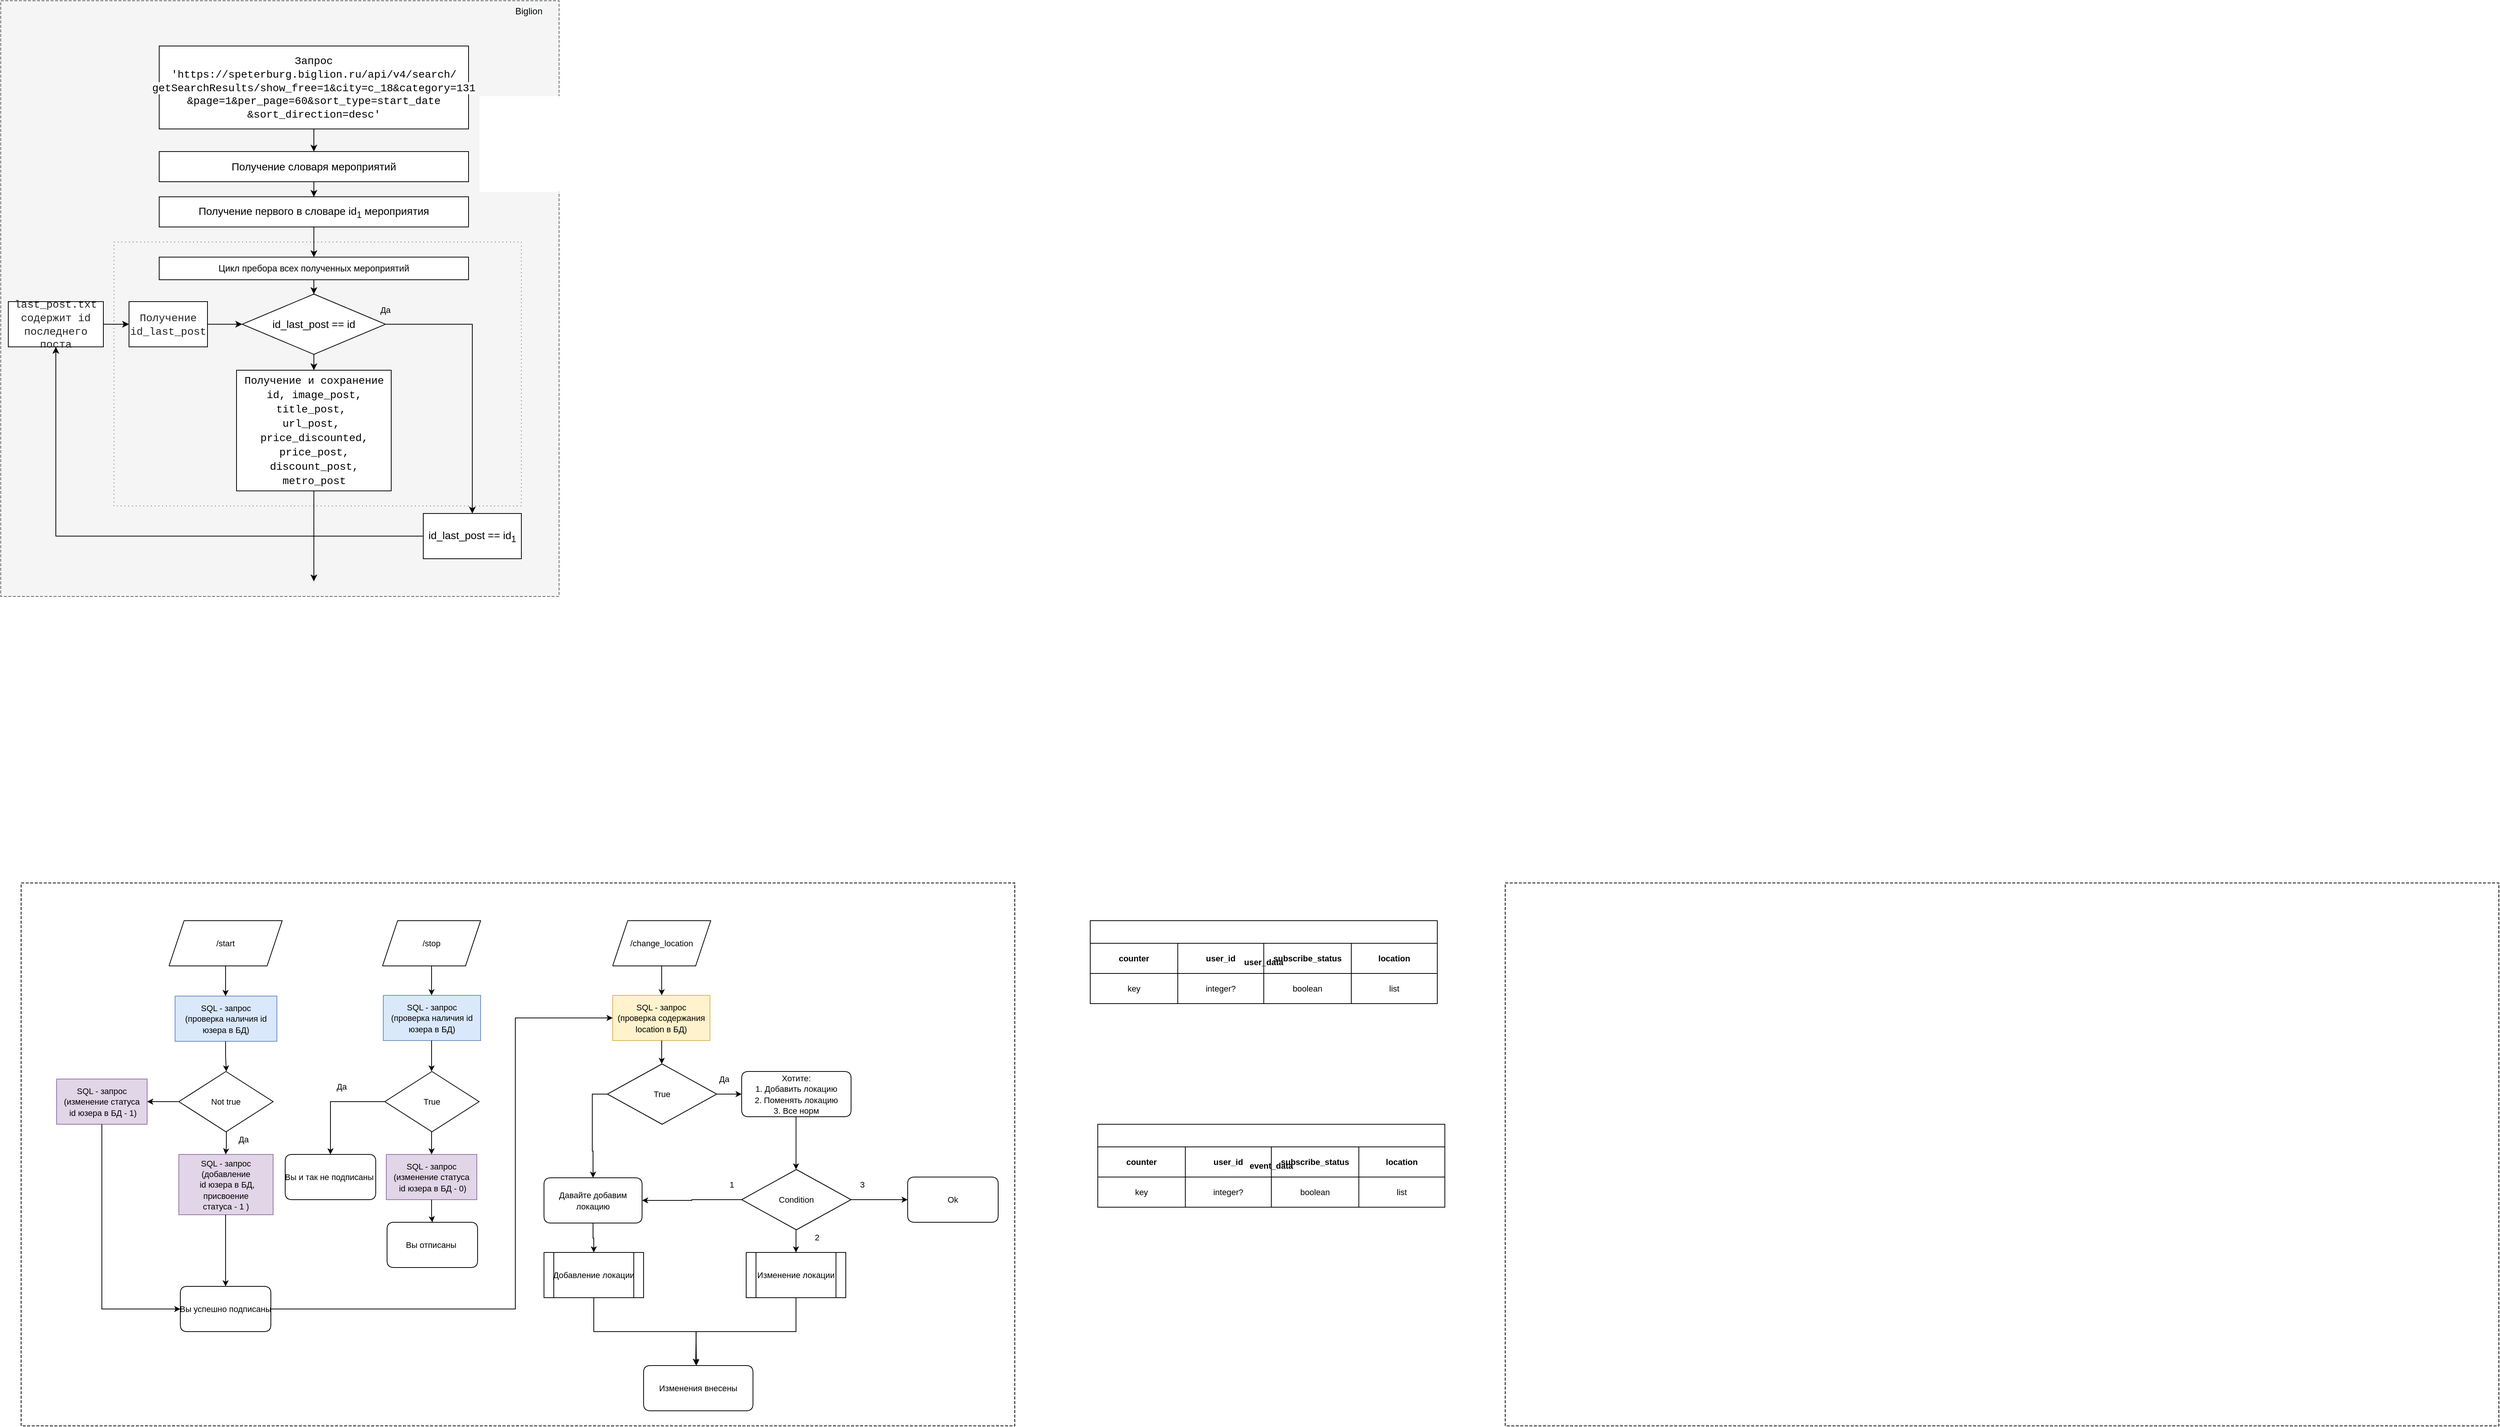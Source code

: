 <mxfile version="14.1.8" type="device"><diagram name="Page-1" id="Page-1"><mxGraphModel dx="1391" dy="2102" grid="1" gridSize="10" guides="1" tooltips="1" connect="1" arrows="1" fold="1" page="1" pageScale="1" pageWidth="827" pageHeight="1169" math="0" shadow="0"><root><mxCell id="0"/><mxCell id="1" value="Background" parent="0"/><mxCell id="IRaw3BXq_MjSRJEPsjLS-110" value="" style="group;" vertex="1" connectable="0" parent="1"><mxGeometry x="800" y="-830" width="740" height="790" as="geometry"/></mxCell><mxCell id="IRaw3BXq_MjSRJEPsjLS-108" value="" style="vsdxID=64;fillColor=#f5f5f5;shape=stencil(nZBRDoQgDERP03+WHsHFe5iISyOCQdT19kIaIxq//Jtp3zTpAFaTaUYNUkwx+F6v1EYD+AUpyRkdKCYFqACrzgf9C352LfuxyWRWg1/yhT/nRE5IsZWuZtCSK8CPeI0e/hF+jV7AJM4PO7KWCyr390bSiNtEtQM=);dashed=1;dashPattern=4.00 2.00;strokeColor=#666666;spacingTop=-3;spacingBottom=-3;spacingLeft=-3;spacingRight=-3;labelBackgroundColor=none;rounded=0;html=1;whiteSpace=wrap;align=left;fontColor=#333333;" vertex="1" parent="IRaw3BXq_MjSRJEPsjLS-110"><mxGeometry width="740" height="790" as="geometry"/></mxCell><mxCell id="IRaw3BXq_MjSRJEPsjLS-109" value="&lt;span style=&quot;color: rgb(0, 0, 0); font-family: helvetica; font-size: 12px; font-style: normal; font-weight: 400; letter-spacing: normal; text-align: left; text-indent: 0px; text-transform: none; word-spacing: 0px; background-color: rgb(248, 249, 250); display: inline; float: none;&quot;&gt;Biglion&lt;/span&gt;" style="text;whiteSpace=wrap;html=1;" vertex="1" parent="IRaw3BXq_MjSRJEPsjLS-110"><mxGeometry x="680" width="60" height="30" as="geometry"/></mxCell><mxCell id="IRaw3BXq_MjSRJEPsjLS-93" style="vsdxID=64;shape=stencil(nZBRDoQgDERP03+WHsHFe5iISyOCQdT19kIaIxq//Jtp3zTpAFaTaUYNUkwx+F6v1EYD+AUpyRkdKCYFqACrzgf9C352LfuxyWRWg1/yhT/nRE5IsZWuZtCSK8CPeI0e/hF+jV7AJM4PO7KWCyr390bSiNtEtQM=);dashed=1;dashPattern=1 4;strokeColor=#666666;spacingTop=-3;spacingBottom=-3;spacingLeft=-3;spacingRight=-3;labelBackgroundColor=none;rounded=0;html=1;whiteSpace=wrap;fillColor=#f5f5f5;fontColor=#333333;" vertex="1" parent="1"><mxGeometry x="950" y="-510" width="540" height="350" as="geometry"/></mxCell><mxCell id="2" style="vsdxID=1;fillColor=none;gradientColor=none;shape=stencil(nZBRDoQgDERP03+WHsHFe5iISyOCQdT19kIaIxq//Jtp3zTpAFaTaUYNUkwx+F6v1EYD+AUpyRkdKCYFqACrzgf9C352LfuxyWRWg1/yhT/nRE5IsZWuZtCSK8CPeI0e/hF+jV7AJM4PO7KWCyr390bSiNtEtQM=);dashed=1;dashPattern=4.00 2.00;strokeColor=#000000;spacingTop=-3;spacingBottom=-3;spacingLeft=-3;spacingRight=-3;labelBackgroundColor=none;rounded=0;html=1;whiteSpace=wrap;" parent="1" vertex="1"><mxGeometry x="827" y="340" width="1317" height="720" as="geometry"/></mxCell><mxCell id="3" style="vsdxID=210000;fillColor=none;gradientColor=none;strokeColor=none;spacingTop=-3;spacingBottom=-3;spacingLeft=-3;spacingRight=-3;labelBackgroundColor=none;rounded=0;html=1;whiteSpace=wrap;" parent="1" vertex="1"><mxGeometry x="2244" y="390" width="460" height="110" as="geometry"/></mxCell><mxCell id="4" value="&lt;font style=&quot;font-size:11px;font-family:Helvetica;color:#000000;direction:ltr;letter-spacing:0px;line-height:120%;opacity:1&quot;&gt;&lt;b&gt;user_data&lt;/b&gt;&lt;/font&gt;" style="verticalAlign=middle;align=center;vsdxID=2;fillColor=#ffffff;gradientColor=none;shape=stencil(tVPtDsIgDHwa/i5YZHuAOd9jyZgjTlgYfr29IFEDZAZc/Hel18u1tIjU89BODAGetZJHduWdHhDZIQAuBqa4NgiRBpG6l4odlDyLzsVTa5kWneTFKtxcHbYVgO8ugqqA6vmyd+SRi0UyXiZu8M/UyIIBH/M9H0fX+zv/h85enpIMZ5EjGys8r9IuSVFu07Ujuq8NtLC5dO9xQTBGX59mDYZ+/SBfucp1HhcE+t6+BrtqQHiY5skdNWke);strokeColor=#000000;spacingTop=-3;spacingBottom=-3;spacingLeft=-3;spacingRight=-3;labelBackgroundColor=none;rounded=0;html=1;whiteSpace=wrap;" parent="3" vertex="1"><mxGeometry width="460" height="110" as="geometry"/></mxCell><mxCell id="5" style="vsdxID=310000;fillColor=none;gradientColor=none;strokeColor=none;spacingTop=-3;spacingBottom=-3;spacingLeft=-3;spacingRight=-3;labelBackgroundColor=none;rounded=0;html=1;whiteSpace=wrap;" parent="3" vertex="1"><mxGeometry y="30" width="460" height="40" as="geometry"/></mxCell><mxCell id="6" style="vsdxID=3;fillColor=none;gradientColor=none;shape=stencil(nZJZDsMgDERP43+Kj5Cm94gUUqxSiAjpcvuCrGahFVL4m8HPlkcYsJl0NyqQYgre3dST+qABzyAlWa08hagAW8BmcF5dvZttz37sEpnU3T3ShBf3idQhxXvrLgwashvwJKrRr/8LV6M7MIo14UDGLJWK4HuwGLyMZml+luRfPLhqaWg2MIr8DuIT3xC2Hw==);strokeColor=#000000;spacingTop=-3;spacingBottom=-3;spacingLeft=-3;spacingRight=-3;labelBackgroundColor=none;rounded=0;html=1;whiteSpace=wrap;" parent="5" vertex="1"><mxGeometry width="460" height="40" as="geometry"/></mxCell><mxCell id="7" value="&lt;font style=&quot;font-size:11px;font-family:Helvetica;color:#000000;direction:ltr;letter-spacing:0px;line-height:120%;opacity:1&quot;&gt;&lt;b&gt;counter&lt;/b&gt;&lt;/font&gt;" style="verticalAlign=middle;align=center;vsdxID=4;fillColor=none;gradientColor=none;shape=stencil(nZJZDsMgDERP43+Kj5Cm94gUUqxSiAjpcvuCrGahFVL4m8HPlkcYsJl0NyqQYgre3dST+qABzyAlWa08hagAW8BmcF5dvZttz37sEpnU3T3ShBf3idQhxXvrLgwashvwJKrRr/8LV6M7MIo14UDGLJWK4HuwGLyMZml+luRfPLhqaWg2MIr8DuIT3xC2Hw==);strokeColor=#000000;spacingTop=-3;spacingBottom=-3;spacingLeft=-3;spacingRight=-3;labelBackgroundColor=none;rounded=0;html=1;whiteSpace=wrap;" parent="5" vertex="1"><mxGeometry width="116" height="40" as="geometry"/></mxCell><mxCell id="8" value="&lt;font style=&quot;font-size:11px;font-family:Helvetica;color:#000000;direction:ltr;letter-spacing:0px;line-height:120%;opacity:1&quot;&gt;&lt;b&gt;user_id&lt;/b&gt;&lt;/font&gt;" style="verticalAlign=middle;align=center;vsdxID=5;fillColor=none;gradientColor=none;shape=stencil(nZJZDsMgDERP43+Kj5Cm94gUUqxSiAjpcvuCrGahFVL4m8HPlkcYsJl0NyqQYgre3dST+qABzyAlWa08hagAW8BmcF5dvZttz37sEpnU3T3ShBf3idQhxXvrLgwashvwJKrRr/8LV6M7MIo14UDGLJWK4HuwGLyMZml+luRfPLhqaWg2MIr8DuIT3xC2Hw==);strokeColor=#000000;spacingTop=-3;spacingBottom=-3;spacingLeft=-3;spacingRight=-3;labelBackgroundColor=none;rounded=0;html=1;whiteSpace=wrap;" parent="5" vertex="1"><mxGeometry x="116" width="114" height="40" as="geometry"/></mxCell><mxCell id="9" value="&lt;font style=&quot;font-size:11px;font-family:Helvetica;color:#000000;direction:ltr;letter-spacing:0px;line-height:120%;opacity:1&quot;&gt;&lt;b&gt;subscribe_status&lt;/b&gt;&lt;/font&gt;" style="verticalAlign=middle;align=center;vsdxID=6;fillColor=none;gradientColor=none;shape=stencil(nZJZDsMgDERP43+Kj5Cm94gUUqxSiAjpcvuCrGahFVL4m8HPlkcYsJl0NyqQYgre3dST+qABzyAlWa08hagAW8BmcF5dvZttz37sEpnU3T3ShBf3idQhxXvrLgwashvwJKrRr/8LV6M7MIo14UDGLJWK4HuwGLyMZml+luRfPLhqaWg2MIr8DuIT3xC2Hw==);strokeColor=#000000;spacingTop=-3;spacingBottom=-3;spacingLeft=-3;spacingRight=-3;labelBackgroundColor=none;rounded=0;html=1;whiteSpace=wrap;" parent="5" vertex="1"><mxGeometry x="230" width="116" height="40" as="geometry"/></mxCell><mxCell id="10" value="&lt;font style=&quot;font-size:11px;font-family:Helvetica;color:#000000;direction:ltr;letter-spacing:0px;line-height:120%;opacity:1&quot;&gt;&lt;b&gt;location&lt;/b&gt;&lt;/font&gt;" style="verticalAlign=middle;align=center;vsdxID=7;fillColor=none;gradientColor=none;shape=stencil(nZJZDsMgDERP43+Kj5Cm94gUUqxSiAjpcvuCrGahFVL4m8HPlkcYsJl0NyqQYgre3dST+qABzyAlWa08hagAW8BmcF5dvZttz37sEpnU3T3ShBf3idQhxXvrLgwashvwJKrRr/8LV6M7MIo14UDGLJWK4HuwGLyMZml+luRfPLhqaWg2MIr8DuIT3xC2Hw==);strokeColor=#000000;spacingTop=-3;spacingBottom=-3;spacingLeft=-3;spacingRight=-3;labelBackgroundColor=none;rounded=0;html=1;whiteSpace=wrap;" parent="5" vertex="1"><mxGeometry x="346" width="114" height="40" as="geometry"/></mxCell><mxCell id="11" style="vsdxID=810000;fillColor=none;gradientColor=none;strokeColor=none;spacingTop=-3;spacingBottom=-3;spacingLeft=-3;spacingRight=-3;labelBackgroundColor=none;rounded=0;html=1;whiteSpace=wrap;" parent="3" vertex="1"><mxGeometry y="70" width="460" height="40" as="geometry"/></mxCell><mxCell id="12" style="vsdxID=8;fillColor=none;gradientColor=none;shape=stencil(nZJZDsMgDERP43+Kj5Cm94gUUqxSiAjpcvuCrGahFVL4m8HPlkcYsJl0NyqQYgre3dST+qABzyAlWa08hagAW8BmcF5dvZttz37sEpnU3T3ShBf3idQhxXvrLgwashvwJKrRr/8LV6M7MIo14UDGLJWK4HuwGLyMZml+luRfPLhqaWg2MIr8DuIT3xC2Hw==);strokeColor=#000000;spacingTop=-3;spacingBottom=-3;spacingLeft=-3;spacingRight=-3;labelBackgroundColor=none;rounded=0;html=1;whiteSpace=wrap;" parent="11" vertex="1"><mxGeometry width="460" height="40" as="geometry"/></mxCell><mxCell id="13" value="&lt;font style=&quot;font-size:11px;font-family:Helvetica;color:#000000;direction:ltr;letter-spacing:0px;line-height:120%;opacity:1&quot;&gt;key&lt;/font&gt;" style="verticalAlign=middle;align=center;vsdxID=9;fillColor=none;gradientColor=none;shape=stencil(nZJZDsMgDERP43+Kj5Cm94gUUqxSiAjpcvuCrGahFVL4m8HPlkcYsJl0NyqQYgre3dST+qABzyAlWa08hagAW8BmcF5dvZttz37sEpnU3T3ShBf3idQhxXvrLgwashvwJKrRr/8LV6M7MIo14UDGLJWK4HuwGLyMZml+luRfPLhqaWg2MIr8DuIT3xC2Hw==);strokeColor=#000000;spacingTop=-3;spacingBottom=-3;spacingLeft=-3;spacingRight=-3;labelBackgroundColor=none;rounded=0;html=1;whiteSpace=wrap;" parent="11" vertex="1"><mxGeometry width="116" height="40" as="geometry"/></mxCell><mxCell id="14" value="&lt;font style=&quot;font-size:11px;font-family:Helvetica;color:#000000;direction:ltr;letter-spacing:0px;line-height:120%;opacity:1&quot;&gt;integer?&lt;/font&gt;" style="verticalAlign=middle;align=center;vsdxID=10;fillColor=none;gradientColor=none;shape=stencil(nZJZDsMgDERP43+Kj5Cm94gUUqxSiAjpcvuCrGahFVL4m8HPlkcYsJl0NyqQYgre3dST+qABzyAlWa08hagAW8BmcF5dvZttz37sEpnU3T3ShBf3idQhxXvrLgwashvwJKrRr/8LV6M7MIo14UDGLJWK4HuwGLyMZml+luRfPLhqaWg2MIr8DuIT3xC2Hw==);strokeColor=#000000;spacingTop=-3;spacingBottom=-3;spacingLeft=-3;spacingRight=-3;labelBackgroundColor=none;rounded=0;html=1;whiteSpace=wrap;" parent="11" vertex="1"><mxGeometry x="116" width="114" height="40" as="geometry"/></mxCell><mxCell id="15" value="&lt;font style=&quot;font-size:11px;font-family:Helvetica;color:#000000;direction:ltr;letter-spacing:0px;line-height:120%;opacity:1&quot;&gt;boolean&lt;/font&gt;" style="verticalAlign=middle;align=center;vsdxID=11;fillColor=none;gradientColor=none;shape=stencil(nZJZDsMgDERP43+Kj5Cm94gUUqxSiAjpcvuCrGahFVL4m8HPlkcYsJl0NyqQYgre3dST+qABzyAlWa08hagAW8BmcF5dvZttz37sEpnU3T3ShBf3idQhxXvrLgwashvwJKrRr/8LV6M7MIo14UDGLJWK4HuwGLyMZml+luRfPLhqaWg2MIr8DuIT3xC2Hw==);strokeColor=#000000;spacingTop=-3;spacingBottom=-3;spacingLeft=-3;spacingRight=-3;labelBackgroundColor=none;rounded=0;html=1;whiteSpace=wrap;" parent="11" vertex="1"><mxGeometry x="230" width="116" height="40" as="geometry"/></mxCell><mxCell id="16" value="&lt;font style=&quot;font-size:11px;font-family:Helvetica;color:#000000;direction:ltr;letter-spacing:0px;line-height:120%;opacity:1&quot;&gt;list&lt;/font&gt;" style="verticalAlign=middle;align=center;vsdxID=12;fillColor=none;gradientColor=none;shape=stencil(nZJZDsMgDERP43+Kj5Cm94gUUqxSiAjpcvuCrGahFVL4m8HPlkcYsJl0NyqQYgre3dST+qABzyAlWa08hagAW8BmcF5dvZttz37sEpnU3T3ShBf3idQhxXvrLgwashvwJKrRr/8LV6M7MIo14UDGLJWK4HuwGLyMZml+luRfPLhqaWg2MIr8DuIT3xC2Hw==);strokeColor=#000000;spacingTop=-3;spacingBottom=-3;spacingLeft=-3;spacingRight=-3;labelBackgroundColor=none;rounded=0;html=1;whiteSpace=wrap;" parent="11" vertex="1"><mxGeometry x="346" width="114" height="40" as="geometry"/></mxCell><mxCell id="17" value="&lt;font style=&quot;font-size:11px;font-family:Helvetica;color:#000000;direction:ltr;letter-spacing:0px;line-height:120%;opacity:1&quot;&gt;SQL - запрос&lt;br/&gt;&lt;/font&gt;&lt;font style=&quot;font-size:11px;font-family:Helvetica;color:#000000;direction:ltr;letter-spacing:0px;line-height:120%;opacity:1&quot;&gt;(проверка наличия id юзера в БД)&lt;/font&gt;" style="verticalAlign=middle;align=center;vsdxID=14;fillColor=#dae8fc;gradientColor=none;shape=stencil(nZBRDoQgDERP03+WHsHFe5iISyOCQdT19kIaIxq//Jtp3zTpAFaTaUYNUkwx+F6v1EYD+AUpyRkdKCYFqACrzgf9C352LfuxyWRWg1/yhT/nRE5IsZWuZtCSK8CPeI0e/hF+jV7AJM4PO7KWCyr390bSiNtEtQM=);strokeColor=#6c8ebf;spacingTop=-3;spacingBottom=-3;spacingLeft=-3;spacingRight=-3;labelBackgroundColor=none;rounded=0;html=1;whiteSpace=wrap;" parent="1" vertex="1"><mxGeometry x="1031" y="490" width="135" height="60" as="geometry"/></mxCell><mxCell id="18" value="&lt;font style=&quot;font-size:11px;font-family:Helvetica;color:#000000;direction:ltr;letter-spacing:0px;line-height:120%;opacity:1&quot;&gt;/start&lt;/font&gt;" style="verticalAlign=middle;align=center;vsdxID=17;fillColor=#ffffff;gradientColor=none;shape=stencil(jZBLDoMwDERP4y0ysQTdU3oPJAKxCAkK6Yfbk8iL0i4Quxn72bIHqFlNt2hQuMbgJ/3mPhqgOyjFzujAMSmgFqgZfNBj8E/Xi1+6TGY1+1fe8JE5zBMKN3Elin8Iatkd0JIKoh/8DEa8it6qoqqvn3F6cRLfTwe2VoI69v+TSSVJldod);strokeColor=#000000;spacingTop=-3;spacingBottom=-3;spacingLeft=-3;spacingRight=-3;labelBackgroundColor=none;rounded=0;html=1;whiteSpace=wrap;" parent="1" vertex="1"><mxGeometry x="1023" y="390" width="150" height="60" as="geometry"/></mxCell><mxCell id="19" value="&lt;font style=&quot;font-size:11px;font-family:Helvetica;color:#000000;direction:ltr;letter-spacing:0px;line-height:120%;opacity:1&quot;&gt;/stop&lt;/font&gt;" style="verticalAlign=middle;align=center;vsdxID=19;fillColor=#ffffff;gradientColor=none;shape=stencil(jZDBDoIwDIafpldSWjXcEd+DhOEa50bGRH17t/QgeiDc/r/92rQ/cDvbfjJAOKcYbuYpQ7LAZyASb02UlBVwB9yOIZprDA8/qJ/6QhZ1D0vZ8NI5LBOEb3U1qr8o6sSv0PpYcfODb8GIe9HmUJ1o/xmbF2fx/XQU5zSodf8/mVzSVLn7AA==);strokeColor=#000000;spacingTop=-3;spacingBottom=-3;spacingLeft=-3;spacingRight=-3;labelBackgroundColor=none;rounded=0;html=1;whiteSpace=wrap;" parent="1" vertex="1"><mxGeometry x="1306" y="390" width="130" height="60" as="geometry"/></mxCell><mxCell id="20" value="&lt;font style=&quot;font-size:11px;font-family:Helvetica;color:#000000;direction:ltr;letter-spacing:0px;line-height:120%;opacity:1&quot;&gt;/change_location&lt;/font&gt;" style="verticalAlign=middle;align=center;vsdxID=22;fillColor=#ffffff;gradientColor=none;shape=stencil(jZDBDoIwDIafpldSWjXcEd+DhOEa50bGRH17t/QgeiDc/r/92rQ/cDvbfjJAOKcYbuYpQ7LAZyASb02UlBVwB9yOIZprDA8/qJ/6QhZ1D0vZ8NI5LBOEb3U1qr8o6sSv0PpYcfODb8GIe9HmUJ1o/xmbF2fx/XQU5zSodf8/mVzSVLn7AA==);strokeColor=#000000;spacingTop=-3;spacingBottom=-3;spacingLeft=-3;spacingRight=-3;labelBackgroundColor=none;rounded=0;html=1;whiteSpace=wrap;" parent="1" vertex="1"><mxGeometry x="1611" y="390" width="130" height="60" as="geometry"/></mxCell><mxCell id="21" value="&lt;font style=&quot;font-size:11px;font-family:Helvetica;color:#000000;direction:ltr;letter-spacing:0px;line-height:120%;opacity:1&quot;&gt;Not true&lt;/font&gt;" style="verticalAlign=middle;align=center;vsdxID=15;fillColor=#ffffff;gradientColor=none;shape=stencil(nZBLDoQgEERP03uk4wnUuYeJKB0RDDKj3l5Ix/iJcTG7KnhVSRdgMel6VCDFFLzr1UxN0IAlSElWK08hKsAKsGidV513X9uwH+tEJjW4X2pYOJeLFJFiZcvuw6QheyIzcUXzF/bWukcf2b9bL2QUx4ktGcMLnf/vk8QnnhOrDQ==);strokeColor=#000000;spacingTop=-3;spacingBottom=-3;spacingLeft=-3;spacingRight=-3;labelBackgroundColor=none;rounded=0;html=1;whiteSpace=wrap;" parent="1" vertex="1"><mxGeometry x="1036" y="590" width="125" height="80" as="geometry"/></mxCell><mxCell id="22" value="&lt;font style=&quot;font-size:11px;font-family:Helvetica;color:#000000;direction:ltr;letter-spacing:0px;line-height:120%;opacity:1&quot;&gt;SQL - запрос&lt;br/&gt;&lt;/font&gt;&lt;font style=&quot;font-size:11px;font-family:Helvetica;color:#000000;direction:ltr;letter-spacing:0px;line-height:120%;opacity:1&quot;&gt;(добавление&lt;br/&gt;&lt;/font&gt;&lt;font style=&quot;font-size:11px;font-family:Helvetica;color:#000000;direction:ltr;letter-spacing:0px;line-height:120%;opacity:1&quot;&gt; id юзера в БД, присвоение &lt;br/&gt;&lt;/font&gt;&lt;font style=&quot;font-size:11px;font-family:Helvetica;color:#000000;direction:ltr;letter-spacing:0px;line-height:120%;opacity:1&quot;&gt;статуса - 1 )&lt;/font&gt;" style="verticalAlign=middle;align=center;vsdxID=25;fillColor=#e1d5e7;gradientColor=none;shape=stencil(nZBRDoQgDERP03+WHsHFe5iISyOCQdT19kIaIxq//Jtp3zTpAFaTaUYNUkwx+F6v1EYD+AUpyRkdKCYFqACrzgf9C352LfuxyWRWg1/yhT/nRE5IsZWuZtCSK8CPeI0e/hF+jV7AJM4PO7KWCyr390bSiNtEtQM=);strokeColor=#9673a6;spacingTop=-3;spacingBottom=-3;spacingLeft=-3;spacingRight=-3;labelBackgroundColor=none;rounded=0;html=1;whiteSpace=wrap;" parent="1" vertex="1"><mxGeometry x="1036" y="700" width="125" height="80" as="geometry"/></mxCell><mxCell id="23" value="&lt;font style=&quot;font-size:11px;font-family:Helvetica;color:#000000;direction:ltr;letter-spacing:0px;line-height:120%;opacity:1&quot;&gt;Хотите:&lt;br/&gt;&lt;/font&gt;&lt;font style=&quot;font-size:11px;font-family:Helvetica;color:#000000;direction:ltr;letter-spacing:0px;line-height:120%;opacity:1&quot;&gt;1. Добавить локацию&lt;br/&gt;&lt;/font&gt;&lt;font style=&quot;font-size:11px;font-family:Helvetica;color:#000000;direction:ltr;letter-spacing:0px;line-height:120%;opacity:1&quot;&gt;2. Поменять локацию&lt;br/&gt;&lt;/font&gt;&lt;font style=&quot;font-size:11px;font-family:Helvetica;color:#000000;direction:ltr;letter-spacing:0px;line-height:120%;opacity:1&quot;&gt;3. Все норм&lt;/font&gt;&lt;font style=&quot;font-size:11px;font-family:Helvetica;color:#000000;direction:ltr;letter-spacing:0px;line-height:120%;opacity:1&quot;&gt;&lt;br/&gt;&lt;/font&gt;" style="verticalAlign=middle;align=center;vsdxID=31;fillColor=#ffffff;gradientColor=none;shape=stencil(nZDNDsIgEISfZu8UTp5rfQGfgMgqGxEair9PL+3EBI2n3nZmvskmQ6afvB2ZtJpKTme+iyuezJa0lug5S6kXmYFMf0yZTzldo4MebSW1Whx26HQzrZXNh728GN4GHkqXdJufPRApRM9W7QAGiQ3YqdXoR/+FV6NfYD2WMTCThIAt2/x3vGpheDO8AQ==);strokeColor=#000000;spacingTop=-3;spacingBottom=-3;spacingLeft=-3;spacingRight=-3;labelBackgroundColor=none;rounded=1;html=1;whiteSpace=wrap;" parent="1" vertex="1"><mxGeometry x="1782" y="590" width="145" height="60" as="geometry"/></mxCell><mxCell id="24" value="&lt;font style=&quot;font-size:11px;font-family:Helvetica;color:#000000;direction:ltr;letter-spacing:0px;line-height:120%;opacity:1&quot;&gt;Сondition&lt;/font&gt;" style="verticalAlign=middle;align=center;vsdxID=32;fillColor=#ffffff;gradientColor=none;shape=stencil(nZBLDoQgEERP03uk4wnUuYeJKB0RDDKj3l5Ix/iJcTG7KnhVSRdgMel6VCDFFLzr1UxN0IAlSElWK08hKsAKsGidV513X9uwH+tEJjW4X2pYOJeLFJFiZcvuw6QheyIzcUXzF/bWukcf2b9bL2QUx4ktGcMLnf/vk8QnnhOrDQ==);strokeColor=#000000;spacingTop=-3;spacingBottom=-3;spacingLeft=-3;spacingRight=-3;labelBackgroundColor=none;rounded=0;html=1;whiteSpace=wrap;" parent="1" vertex="1"><mxGeometry x="1782" y="720" width="145" height="80" as="geometry"/></mxCell><mxCell id="25" value="&lt;font style=&quot;font-size:11px;font-family:Helvetica;color:#000000;direction:ltr;letter-spacing:0px;line-height:120%;opacity:1&quot;&gt;SQL - запрос&lt;br/&gt;&lt;/font&gt;&lt;font style=&quot;font-size:11px;font-family:Helvetica;color:#000000;direction:ltr;letter-spacing:0px;line-height:120%;opacity:1&quot;&gt;(проверка наличия id юзера в БД)&lt;/font&gt;" style="verticalAlign=middle;align=center;vsdxID=20;fillColor=#dae8fc;gradientColor=none;shape=stencil(nZBRDoQgDERP03+WHsHFe5iISyOCQdT19kIaIxq//Jtp3zTpAFaTaUYNUkwx+F6v1EYD+AUpyRkdKCYFqACrzgf9C352LfuxyWRWg1/yhT/nRE5IsZWuZtCSK8CPeI0e/hF+jV7AJM4PO7KWCyr390bSiNtEtQM=);strokeColor=#6c8ebf;spacingTop=-3;spacingBottom=-3;spacingLeft=-3;spacingRight=-3;labelBackgroundColor=none;rounded=0;html=1;whiteSpace=wrap;" parent="1" vertex="1"><mxGeometry x="1307" y="489" width="129" height="60" as="geometry"/></mxCell><mxCell id="26" value="&lt;font style=&quot;font-size:11px;font-family:Helvetica;color:#000000;direction:ltr;letter-spacing:0px;line-height:120%;opacity:1&quot;&gt;True&lt;/font&gt;" style="verticalAlign=middle;align=center;vsdxID=38;fillColor=#ffffff;gradientColor=none;shape=stencil(nZBLDoQgEERP03uk4wnUuYeJKB0RDDKj3l5Ix/iJcTG7KnhVSRdgMel6VCDFFLzr1UxN0IAlSElWK08hKsAKsGidV513X9uwH+tEJjW4X2pYOJeLFJFiZcvuw6QheyIzcUXzF/bWukcf2b9bL2QUx4ktGcMLnf/vk8QnnhOrDQ==);strokeColor=#000000;spacingTop=-3;spacingBottom=-3;spacingLeft=-3;spacingRight=-3;labelBackgroundColor=none;rounded=0;html=1;whiteSpace=wrap;" parent="1" vertex="1"><mxGeometry x="1309" y="590" width="125" height="80" as="geometry"/></mxCell><mxCell id="27" value="&lt;font style=&quot;font-size:11px;font-family:Helvetica;color:#000000;direction:ltr;letter-spacing:0px;line-height:120%;opacity:1&quot;&gt;SQL - запрос&lt;br/&gt;&lt;/font&gt;&lt;font style=&quot;font-size:11px;font-family:Helvetica;color:#000000;direction:ltr;letter-spacing:0px;line-height:120%;opacity:1&quot;&gt;(изменение статуса&lt;br/&gt;&lt;/font&gt;&lt;font style=&quot;font-size:11px;font-family:Helvetica;color:#000000;direction:ltr;letter-spacing:0px;line-height:120%;opacity:1&quot;&gt; id юзера в БД - 0)&lt;/font&gt;" style="verticalAlign=middle;align=center;vsdxID=40;fillColor=#e1d5e7;gradientColor=none;shape=stencil(nZBRDoQgDERP03+WHsHFe5iISyOCQdT19kIaIxq//Jtp3zTpAFaTaUYNUkwx+F6v1EYD+AUpyRkdKCYFqACrzgf9C352LfuxyWRWg1/yhT/nRE5IsZWuZtCSK8CPeI0e/hF+jV7AJM4PO7KWCyr390bSiNtEtQM=);strokeColor=#9673a6;spacingTop=-3;spacingBottom=-3;spacingLeft=-3;spacingRight=-3;labelBackgroundColor=none;rounded=0;html=1;whiteSpace=wrap;" parent="1" vertex="1"><mxGeometry x="1311" y="700" width="120" height="60" as="geometry"/></mxCell><mxCell id="28" value="&lt;font style=&quot;font-size:11px;font-family:Helvetica;color:#000000;direction:ltr;letter-spacing:0px;line-height:120%;opacity:1&quot;&gt;Вы успешно подписаны&lt;/font&gt;" style="verticalAlign=middle;align=center;vsdxID=29;fillColor=#ffffff;gradientColor=none;shape=stencil(nZDNDsIgEISfZu8UTp5rfQGfgMgqGxEair9PL+3EBI2n3nZmvskmQ6afvB2ZtJpKTme+iyuezJa0lug5S6kXmYFMf0yZTzldo4MebSW1Whx26HQzrZXNh728GN4GHkqXdJufPRApRM9W7QAGiQ3YqdXoR/+FV6NfYD2WMTCThIAt2/x3vGpheDO8AQ==);strokeColor=#000000;spacingTop=-3;spacingBottom=-3;spacingLeft=-3;spacingRight=-3;labelBackgroundColor=none;rounded=1;html=1;whiteSpace=wrap;" parent="1" vertex="1"><mxGeometry x="1038" y="875" width="120" height="60" as="geometry"/></mxCell><mxCell id="29" value="&lt;font style=&quot;font-size:11px;font-family:Helvetica;color:#000000;direction:ltr;letter-spacing:0px;line-height:120%;opacity:1&quot;&gt;SQL - запрос&lt;br/&gt;&lt;/font&gt;&lt;font style=&quot;font-size:11px;font-family:Helvetica;color:#000000;direction:ltr;letter-spacing:0px;line-height:120%;opacity:1&quot;&gt;(изменение статуса&lt;br/&gt;&lt;/font&gt;&lt;font style=&quot;font-size:11px;font-family:Helvetica;color:#000000;direction:ltr;letter-spacing:0px;line-height:120%;opacity:1&quot;&gt; id юзера в БД - 1)&lt;/font&gt;" style="verticalAlign=middle;align=center;vsdxID=27;fillColor=#e1d5e7;gradientColor=none;shape=stencil(nZBRDoQgDERP03+WHsHFe5iISyOCQdT19kIaIxq//Jtp3zTpAFaTaUYNUkwx+F6v1EYD+AUpyRkdKCYFqACrzgf9C352LfuxyWRWg1/yhT/nRE5IsZWuZtCSK8CPeI0e/hF+jV7AJM4PO7KWCyr390bSiNtEtQM=);strokeColor=#9673a6;spacingTop=-3;spacingBottom=-3;spacingLeft=-3;spacingRight=-3;labelBackgroundColor=none;rounded=0;html=1;whiteSpace=wrap;" parent="1" vertex="1"><mxGeometry x="874" y="600" width="120" height="60" as="geometry"/></mxCell><mxCell id="30" value="&lt;font style=&quot;font-size:11px;font-family:Helvetica;color:#000000;direction:ltr;letter-spacing:0px;line-height:120%;opacity:1&quot;&gt;Вы отписаны &lt;/font&gt;" style="verticalAlign=middle;align=center;vsdxID=44;fillColor=#ffffff;gradientColor=none;shape=stencil(nZDNDsIgEISfZu8UTp5rfQGfgMgqGxEair9PL+3EBI2n3nZmvskmQ6afvB2ZtJpKTme+iyuezJa0lug5S6kXmYFMf0yZTzldo4MebSW1Whx26HQzrZXNh728GN4GHkqXdJufPRApRM9W7QAGiQ3YqdXoR/+FV6NfYD2WMTCThIAt2/x3vGpheDO8AQ==);strokeColor=#000000;spacingTop=-3;spacingBottom=-3;spacingLeft=-3;spacingRight=-3;labelBackgroundColor=none;rounded=1;html=1;whiteSpace=wrap;" parent="1" vertex="1"><mxGeometry x="1312" y="790" width="120" height="60" as="geometry"/></mxCell><mxCell id="31" value="&lt;font style=&quot;font-size:11px;font-family:Helvetica;color:#000000;direction:ltr;letter-spacing:0px;line-height:120%;opacity:1&quot;&gt;Вы и так не подписаны &lt;/font&gt;" style="verticalAlign=middle;align=center;vsdxID=42;fillColor=#ffffff;gradientColor=none;shape=stencil(nZDNDsIgEISfZu8UTp5rfQGfgMgqGxEair9PL+3EBI2n3nZmvskmQ6afvB2ZtJpKTme+iyuezJa0lug5S6kXmYFMf0yZTzldo4MebSW1Whx26HQzrZXNh728GN4GHkqXdJufPRApRM9W7QAGiQ3YqdXoR/+FV6NfYD2WMTCThIAt2/x3vGpheDO8AQ==);strokeColor=#000000;spacingTop=-3;spacingBottom=-3;spacingLeft=-3;spacingRight=-3;labelBackgroundColor=none;rounded=1;html=1;whiteSpace=wrap;" parent="1" vertex="1"><mxGeometry x="1177" y="700" width="120" height="60" as="geometry"/></mxCell><mxCell id="32" value="&lt;font style=&quot;font-size:11px;font-family:Helvetica;color:#000000;direction:ltr;letter-spacing:0px;line-height:120%;opacity:1&quot;&gt;Ok&lt;/font&gt;" style="verticalAlign=middle;align=center;vsdxID=47;fillColor=#ffffff;gradientColor=none;shape=stencil(nZDNDsIgEISfZu8UTp5rfQGfgMgqGxEair9PL+3EBI2n3nZmvskmQ6afvB2ZtJpKTme+iyuezJa0lug5S6kXmYFMf0yZTzldo4MebSW1Whx26HQzrZXNh728GN4GHkqXdJufPRApRM9W7QAGiQ3YqdXoR/+FV6NfYD2WMTCThIAt2/x3vGpheDO8AQ==);strokeColor=#000000;spacingTop=-3;spacingBottom=-3;spacingLeft=-3;spacingRight=-3;labelBackgroundColor=none;rounded=1;html=1;whiteSpace=wrap;" parent="1" vertex="1"><mxGeometry x="2002" y="730" width="120" height="60" as="geometry"/></mxCell><mxCell id="33" value="&lt;font style=&quot;font-size:11px;font-family:Helvetica;color:#000000;direction:ltr;letter-spacing:0px;line-height:120%;opacity:1&quot;&gt;SQL - запрос&lt;br/&gt;&lt;/font&gt;&lt;font style=&quot;font-size:11px;font-family:Helvetica;color:#000000;direction:ltr;letter-spacing:0px;line-height:120%;opacity:1&quot;&gt;(проверка содержания &lt;br/&gt;&lt;/font&gt;&lt;font style=&quot;font-size:11px;font-family:Helvetica;color:#000000;direction:ltr;letter-spacing:0px;line-height:120%;opacity:1&quot;&gt;location в БД)&lt;/font&gt;" style="verticalAlign=middle;align=center;vsdxID=23;fillColor=#fff2cc;gradientColor=none;shape=stencil(nZBRDoQgDERP03+WHsHFe5iISyOCQdT19kIaIxq//Jtp3zTpAFaTaUYNUkwx+F6v1EYD+AUpyRkdKCYFqACrzgf9C352LfuxyWRWg1/yhT/nRE5IsZWuZtCSK8CPeI0e/hF+jV7AJM4PO7KWCyr390bSiNtEtQM=);strokeColor=#d6b656;spacingTop=-3;spacingBottom=-3;spacingLeft=-3;spacingRight=-3;labelBackgroundColor=none;rounded=0;html=1;whiteSpace=wrap;" parent="1" vertex="1"><mxGeometry x="1611" y="489" width="129" height="60" as="geometry"/></mxCell><mxCell id="34" value="&lt;font style=&quot;font-size:11px;font-family:Helvetica;color:#000000;direction:ltr;letter-spacing:0px;line-height:120%;opacity:1&quot;&gt;True&lt;/font&gt;" style="verticalAlign=middle;align=center;vsdxID=50;fillColor=#ffffff;gradientColor=none;shape=stencil(nZBLDoQgEERP03uk4wnUuYeJKB0RDDKj3l5Ix/iJcTG7KnhVSRdgMel6VCDFFLzr1UxN0IAlSElWK08hKsAKsGidV513X9uwH+tEJjW4X2pYOJeLFJFiZcvuw6QheyIzcUXzF/bWukcf2b9bL2QUx4ktGcMLnf/vk8QnnhOrDQ==);strokeColor=#000000;spacingTop=-3;spacingBottom=-3;spacingLeft=-3;spacingRight=-3;labelBackgroundColor=none;rounded=0;html=1;whiteSpace=wrap;" parent="1" vertex="1"><mxGeometry x="1604" y="580" width="145" height="80" as="geometry"/></mxCell><mxCell id="35" value="&lt;font style=&quot;font-size:11px;font-family:Helvetica;color:#000000;direction:ltr;letter-spacing:0px;line-height:120%;opacity:1&quot;&gt;Да&lt;/font&gt;" style="verticalAlign=middle;align=center;vsdxID=53;fillColor=none;gradientColor=none;shape=stencil(nZBRDoQgDERP03+WHsHFe5iISyOCQdT19kIaIxq//Jtp3zTpAFaTaUYNUkwx+F6v1EYD+AUpyRkdKCYFqACrzgf9C352LfuxyWRWg1/yhT/nRE5IsZWuZtCSK8CPeI0e/hF+jV7AJM4PO7KWCyr390bSiNtEtQM=);strokeColor=none;spacingTop=-3;spacingBottom=-3;spacingLeft=-3;spacingRight=-3;labelBackgroundColor=none;rounded=0;html=1;whiteSpace=wrap;" parent="1" vertex="1"><mxGeometry x="1102" y="670" width="40" height="20" as="geometry"/></mxCell><mxCell id="36" value="&lt;font style=&quot;font-size:11px;font-family:Helvetica;color:#000000;direction:ltr;letter-spacing:0px;line-height:120%;opacity:1&quot;&gt;Да&lt;/font&gt;" style="verticalAlign=middle;align=center;vsdxID=54;fillColor=none;gradientColor=none;shape=stencil(nZBRDoQgDERP03+WHsHFe5iISyOCQdT19kIaIxq//Jtp3zTpAFaTaUYNUkwx+F6v1EYD+AUpyRkdKCYFqACrzgf9C352LfuxyWRWg1/yhT/nRE5IsZWuZtCSK8CPeI0e/hF+jV7AJM4PO7KWCyr390bSiNtEtQM=);strokeColor=none;spacingTop=-3;spacingBottom=-3;spacingLeft=-3;spacingRight=-3;labelBackgroundColor=none;rounded=0;html=1;whiteSpace=wrap;" parent="1" vertex="1"><mxGeometry x="1232" y="600" width="40" height="20" as="geometry"/></mxCell><mxCell id="37" value="&lt;font style=&quot;font-size:11px;font-family:Helvetica;color:#000000;direction:ltr;letter-spacing:0px;line-height:120%;opacity:1&quot;&gt;Да&lt;/font&gt;" style="verticalAlign=middle;align=center;vsdxID=55;fillColor=none;gradientColor=none;shape=stencil(nZBRDoQgDERP03+WHsHFe5iISyOCQdT19kIaIxq//Jtp3zTpAFaTaUYNUkwx+F6v1EYD+AUpyRkdKCYFqACrzgf9C352LfuxyWRWg1/yhT/nRE5IsZWuZtCSK8CPeI0e/hF+jV7AJM4PO7KWCyr390bSiNtEtQM=);strokeColor=none;spacingTop=-3;spacingBottom=-3;spacingLeft=-3;spacingRight=-3;labelBackgroundColor=none;rounded=0;html=1;whiteSpace=wrap;" parent="1" vertex="1"><mxGeometry x="1739" y="590" width="40" height="20" as="geometry"/></mxCell><mxCell id="38" value="&lt;font style=&quot;font-size:11px;font-family:Helvetica;color:#000000;direction:ltr;letter-spacing:0px;line-height:120%;opacity:1&quot;&gt;3&lt;/font&gt;" style="verticalAlign=middle;align=center;vsdxID=56;fillColor=none;gradientColor=none;shape=stencil(nZBRDoQgDERP03+WHsHFe5iISyOCQdT19kIaIxq//Jtp3zTpAFaTaUYNUkwx+F6v1EYD+AUpyRkdKCYFqACrzgf9C352LfuxyWRWg1/yhT/nRE5IsZWuZtCSK8CPeI0e/hF+jV7AJM4PO7KWCyr390bSiNtEtQM=);strokeColor=none;spacingTop=-3;spacingBottom=-3;spacingLeft=-3;spacingRight=-3;labelBackgroundColor=none;rounded=0;html=1;whiteSpace=wrap;" parent="1" vertex="1"><mxGeometry x="1922" y="730" width="40" height="20" as="geometry"/></mxCell><mxCell id="39" value="&lt;font style=&quot;font-size:11px;font-family:Helvetica;color:#000000;direction:ltr;letter-spacing:0px;line-height:120%;opacity:1&quot;&gt;1&lt;/font&gt;" style="verticalAlign=middle;align=center;vsdxID=57;fillColor=none;gradientColor=none;shape=stencil(nZBRDoQgDERP03+WHsHFe5iISyOCQdT19kIaIxq//Jtp3zTpAFaTaUYNUkwx+F6v1EYD+AUpyRkdKCYFqACrzgf9C352LfuxyWRWg1/yhT/nRE5IsZWuZtCSK8CPeI0e/hF+jV7AJM4PO7KWCyr390bSiNtEtQM=);strokeColor=none;spacingTop=-3;spacingBottom=-3;spacingLeft=-3;spacingRight=-3;labelBackgroundColor=none;rounded=0;html=1;whiteSpace=wrap;" parent="1" vertex="1"><mxGeometry x="1749" y="730" width="40" height="20" as="geometry"/></mxCell><mxCell id="40" value="&lt;font style=&quot;font-size:11px;font-family:Helvetica;color:#000000;direction:ltr;letter-spacing:0px;line-height:120%;opacity:1&quot;&gt;Давайте добавим локацию&lt;/font&gt;" style="verticalAlign=middle;align=center;vsdxID=34;fillColor=#ffffff;gradientColor=none;shape=stencil(nZDNDsIgEISfZu8UTp5rfQGfgMgqGxEair9PL+3EBI2n3nZmvskmQ6afvB2ZtJpKTme+iyuezJa0lug5S6kXmYFMf0yZTzldo4MebSW1Whx26HQzrZXNh728GN4GHkqXdJufPRApRM9W7QAGiQ3YqdXoR/+FV6NfYD2WMTCThIAt2/x3vGpheDO8AQ==);strokeColor=#000000;spacingTop=-3;spacingBottom=-3;spacingLeft=-3;spacingRight=-3;labelBackgroundColor=none;rounded=1;html=1;whiteSpace=wrap;" parent="1" vertex="1"><mxGeometry x="1520" y="731" width="130" height="60" as="geometry"/></mxCell><mxCell id="41" value="&lt;font style=&quot;font-size:11px;font-family:Helvetica;color:#000000;direction:ltr;letter-spacing:0px;line-height:120%;opacity:1&quot;&gt;Добавление локации&lt;/font&gt;" style="verticalAlign=middle;align=center;vsdxID=59;fillColor=#ffffff;gradientColor=none;shape=stencil(nZJRD4IgFIV/zX11V1hbPpv9DzdR7iJwSFn/PhizFKs5386B77LDAeDlIOteAMPBWXMRIzVOAj8BY6SlsOS8Al4BL1tjRWfNTTfR93Ugg7qaezjhEecwTDB8zt05gor0DMxxNzr5r/BudAEuL1Vkx8PWsCs2ieDFp7uWlIrVv/d/FVtglm8PsYL/pUgSeJG+tl+KP4VXLw==);strokeColor=#000000;spacingTop=-3;spacingBottom=-3;spacingLeft=-3;spacingRight=-3;labelBackgroundColor=none;rounded=0;html=1;whiteSpace=wrap;" parent="1" vertex="1"><mxGeometry x="1520" y="830" width="132" height="60" as="geometry"/></mxCell><mxCell id="42" value="&lt;font style=&quot;font-size:11px;font-family:Helvetica;color:#000000;direction:ltr;letter-spacing:0px;line-height:120%;opacity:1&quot;&gt;Изменение локации&lt;/font&gt;" style="verticalAlign=middle;align=center;vsdxID=36;fillColor=#ffffff;gradientColor=none;shape=stencil(nZJRD4IgFIV/zX11V1hbPpv9DzdR7iJwSFn/PhizFKs5386B77LDAeDlIOteAMPBWXMRIzVOAj8BY6SlsOS8Al4BL1tjRWfNTTfR93Ugg7qaezjhEecwTDB8zt05gor0DMxxNzr5r/BudAEuL1Vkx8PWsCs2ieDFp7uWlIrVv/d/FVtglm8PsYL/pUgSeJG+tl+KP4VXLw==);strokeColor=#000000;spacingTop=-3;spacingBottom=-3;spacingLeft=-3;spacingRight=-3;labelBackgroundColor=none;rounded=0;html=1;whiteSpace=wrap;" parent="1" vertex="1"><mxGeometry x="1788" y="830" width="132" height="60" as="geometry"/></mxCell><mxCell id="43" value="&lt;font style=&quot;font-size:11px;font-family:Helvetica;color:#000000;direction:ltr;letter-spacing:0px;line-height:120%;opacity:1&quot;&gt;2&lt;/font&gt;" style="verticalAlign=middle;align=center;vsdxID=63;fillColor=none;gradientColor=none;shape=stencil(nZBRDoQgDERP03+WHsHFe5iISyOCQdT19kIaIxq//Jtp3zTpAFaTaUYNUkwx+F6v1EYD+AUpyRkdKCYFqACrzgf9C352LfuxyWRWg1/yhT/nRE5IsZWuZtCSK8CPeI0e/hF+jV7AJM4PO7KWCyr390bSiNtEtQM=);strokeColor=none;spacingTop=-3;spacingBottom=-3;spacingLeft=-3;spacingRight=-3;labelBackgroundColor=none;rounded=0;html=1;whiteSpace=wrap;" parent="1" vertex="1"><mxGeometry x="1862" y="800" width="40" height="20" as="geometry"/></mxCell><mxCell id="44" value="&lt;font style=&quot;font-size:11px;font-family:Helvetica;color:#000000;direction:ltr;letter-spacing:0px;line-height:120%;opacity:1&quot;&gt;Изменения внесены&lt;/font&gt;" style="verticalAlign=middle;align=center;vsdxID=61;fillColor=#ffffff;gradientColor=none;shape=stencil(nZDNDsIgEISfZu8UTp5rfQGfgMgqGxEair9PL+3EBI2n3nZmvskmQ6afvB2ZtJpKTme+iyuezJa0lug5S6kXmYFMf0yZTzldo4MebSW1Whx26HQzrZXNh728GN4GHkqXdJufPRApRM9W7QAGiQ3YqdXoR/+FV6NfYD2WMTCThIAt2/x3vGpheDO8AQ==);strokeColor=#000000;spacingTop=-3;spacingBottom=-3;spacingLeft=-3;spacingRight=-3;labelBackgroundColor=none;rounded=1;html=1;whiteSpace=wrap;" parent="1" vertex="1"><mxGeometry x="1652" y="980" width="145" height="60" as="geometry"/></mxCell><mxCell id="45" style="vsdxID=64;fillColor=none;gradientColor=none;shape=stencil(nZBRDoQgDERP03+WHsHFe5iISyOCQdT19kIaIxq//Jtp3zTpAFaTaUYNUkwx+F6v1EYD+AUpyRkdKCYFqACrzgf9C352LfuxyWRWg1/yhT/nRE5IsZWuZtCSK8CPeI0e/hF+jV7AJM4PO7KWCyr390bSiNtEtQM=);dashed=1;dashPattern=4.00 2.00;strokeColor=#000000;spacingTop=-3;spacingBottom=-3;spacingLeft=-3;spacingRight=-3;labelBackgroundColor=none;rounded=0;html=1;whiteSpace=wrap;" parent="1" vertex="1"><mxGeometry x="2794" y="340" width="1317" height="720" as="geometry"/></mxCell><mxCell id="46" style="vsdxID=6510000;fillColor=none;gradientColor=none;strokeColor=none;spacingTop=-3;spacingBottom=-3;spacingLeft=-3;spacingRight=-3;labelBackgroundColor=none;rounded=0;html=1;whiteSpace=wrap;" parent="1" vertex="1"><mxGeometry x="2254" y="660" width="460" height="110" as="geometry"/></mxCell><mxCell id="47" value="&lt;font style=&quot;font-size:11px;font-family:Helvetica;color:#000000;direction:ltr;letter-spacing:0px;line-height:120%;opacity:1&quot;&gt;&lt;b&gt;event_data&lt;/b&gt;&lt;/font&gt;" style="verticalAlign=middle;align=center;vsdxID=65;fillColor=#ffffff;gradientColor=none;shape=stencil(tVPtDsIgDHwa/i5YZHuAOd9jyZgjTlgYfr29IFEDZAZc/Hel18u1tIjU89BODAGetZJHduWdHhDZIQAuBqa4NgiRBpG6l4odlDyLzsVTa5kWneTFKtxcHbYVgO8ugqqA6vmyd+SRi0UyXiZu8M/UyIIBH/M9H0fX+zv/h85enpIMZ5EjGys8r9IuSVFu07Ujuq8NtLC5dO9xQTBGX59mDYZ+/SBfucp1HhcE+t6+BrtqQHiY5skdNWke);strokeColor=#000000;spacingTop=-3;spacingBottom=-3;spacingLeft=-3;spacingRight=-3;labelBackgroundColor=none;rounded=0;html=1;whiteSpace=wrap;" parent="46" vertex="1"><mxGeometry width="460" height="110" as="geometry"/></mxCell><mxCell id="48" style="vsdxID=6610000;fillColor=none;gradientColor=none;strokeColor=none;spacingTop=-3;spacingBottom=-3;spacingLeft=-3;spacingRight=-3;labelBackgroundColor=none;rounded=0;html=1;whiteSpace=wrap;" parent="46" vertex="1"><mxGeometry y="30" width="460" height="40" as="geometry"/></mxCell><mxCell id="49" style="vsdxID=66;fillColor=none;gradientColor=none;shape=stencil(nZJZDsMgDERP43+Kj5Cm94gUUqxSiAjpcvuCrGahFVL4m8HPlkcYsJl0NyqQYgre3dST+qABzyAlWa08hagAW8BmcF5dvZttz37sEpnU3T3ShBf3idQhxXvrLgwashvwJKrRr/8LV6M7MIo14UDGLJWK4HuwGLyMZml+luRfPLhqaWg2MIr8DuIT3xC2Hw==);strokeColor=#000000;spacingTop=-3;spacingBottom=-3;spacingLeft=-3;spacingRight=-3;labelBackgroundColor=none;rounded=0;html=1;whiteSpace=wrap;" parent="48" vertex="1"><mxGeometry width="460" height="40" as="geometry"/></mxCell><mxCell id="50" value="&lt;font style=&quot;font-size:11px;font-family:Helvetica;color:#000000;direction:ltr;letter-spacing:0px;line-height:120%;opacity:1&quot;&gt;&lt;b&gt;counter&lt;/b&gt;&lt;/font&gt;" style="verticalAlign=middle;align=center;vsdxID=67;fillColor=none;gradientColor=none;shape=stencil(nZJZDsMgDERP43+Kj5Cm94gUUqxSiAjpcvuCrGahFVL4m8HPlkcYsJl0NyqQYgre3dST+qABzyAlWa08hagAW8BmcF5dvZttz37sEpnU3T3ShBf3idQhxXvrLgwashvwJKrRr/8LV6M7MIo14UDGLJWK4HuwGLyMZml+luRfPLhqaWg2MIr8DuIT3xC2Hw==);strokeColor=#000000;spacingTop=-3;spacingBottom=-3;spacingLeft=-3;spacingRight=-3;labelBackgroundColor=none;rounded=0;html=1;whiteSpace=wrap;" parent="48" vertex="1"><mxGeometry width="116" height="40" as="geometry"/></mxCell><mxCell id="51" value="&lt;font style=&quot;font-size:11px;font-family:Helvetica;color:#000000;direction:ltr;letter-spacing:0px;line-height:120%;opacity:1&quot;&gt;&lt;b&gt;user_id&lt;/b&gt;&lt;/font&gt;" style="verticalAlign=middle;align=center;vsdxID=68;fillColor=none;gradientColor=none;shape=stencil(nZJZDsMgDERP43+Kj5Cm94gUUqxSiAjpcvuCrGahFVL4m8HPlkcYsJl0NyqQYgre3dST+qABzyAlWa08hagAW8BmcF5dvZttz37sEpnU3T3ShBf3idQhxXvrLgwashvwJKrRr/8LV6M7MIo14UDGLJWK4HuwGLyMZml+luRfPLhqaWg2MIr8DuIT3xC2Hw==);strokeColor=#000000;spacingTop=-3;spacingBottom=-3;spacingLeft=-3;spacingRight=-3;labelBackgroundColor=none;rounded=0;html=1;whiteSpace=wrap;" parent="48" vertex="1"><mxGeometry x="116" width="114" height="40" as="geometry"/></mxCell><mxCell id="52" value="&lt;font style=&quot;font-size:11px;font-family:Helvetica;color:#000000;direction:ltr;letter-spacing:0px;line-height:120%;opacity:1&quot;&gt;&lt;b&gt;subscribe_status&lt;/b&gt;&lt;/font&gt;" style="verticalAlign=middle;align=center;vsdxID=69;fillColor=none;gradientColor=none;shape=stencil(nZJZDsMgDERP43+Kj5Cm94gUUqxSiAjpcvuCrGahFVL4m8HPlkcYsJl0NyqQYgre3dST+qABzyAlWa08hagAW8BmcF5dvZttz37sEpnU3T3ShBf3idQhxXvrLgwashvwJKrRr/8LV6M7MIo14UDGLJWK4HuwGLyMZml+luRfPLhqaWg2MIr8DuIT3xC2Hw==);strokeColor=#000000;spacingTop=-3;spacingBottom=-3;spacingLeft=-3;spacingRight=-3;labelBackgroundColor=none;rounded=0;html=1;whiteSpace=wrap;" parent="48" vertex="1"><mxGeometry x="230" width="116" height="40" as="geometry"/></mxCell><mxCell id="53" value="&lt;font style=&quot;font-size:11px;font-family:Helvetica;color:#000000;direction:ltr;letter-spacing:0px;line-height:120%;opacity:1&quot;&gt;&lt;b&gt;location&lt;/b&gt;&lt;/font&gt;" style="verticalAlign=middle;align=center;vsdxID=70;fillColor=none;gradientColor=none;shape=stencil(nZJZDsMgDERP43+Kj5Cm94gUUqxSiAjpcvuCrGahFVL4m8HPlkcYsJl0NyqQYgre3dST+qABzyAlWa08hagAW8BmcF5dvZttz37sEpnU3T3ShBf3idQhxXvrLgwashvwJKrRr/8LV6M7MIo14UDGLJWK4HuwGLyMZml+luRfPLhqaWg2MIr8DuIT3xC2Hw==);strokeColor=#000000;spacingTop=-3;spacingBottom=-3;spacingLeft=-3;spacingRight=-3;labelBackgroundColor=none;rounded=0;html=1;whiteSpace=wrap;" parent="48" vertex="1"><mxGeometry x="346" width="114" height="40" as="geometry"/></mxCell><mxCell id="54" style="vsdxID=7110000;fillColor=none;gradientColor=none;strokeColor=none;spacingTop=-3;spacingBottom=-3;spacingLeft=-3;spacingRight=-3;labelBackgroundColor=none;rounded=0;html=1;whiteSpace=wrap;" parent="46" vertex="1"><mxGeometry y="70" width="460" height="40" as="geometry"/></mxCell><mxCell id="55" style="vsdxID=71;fillColor=none;gradientColor=none;shape=stencil(nZJZDsMgDERP43+Kj5Cm94gUUqxSiAjpcvuCrGahFVL4m8HPlkcYsJl0NyqQYgre3dST+qABzyAlWa08hagAW8BmcF5dvZttz37sEpnU3T3ShBf3idQhxXvrLgwashvwJKrRr/8LV6M7MIo14UDGLJWK4HuwGLyMZml+luRfPLhqaWg2MIr8DuIT3xC2Hw==);strokeColor=#000000;spacingTop=-3;spacingBottom=-3;spacingLeft=-3;spacingRight=-3;labelBackgroundColor=none;rounded=0;html=1;whiteSpace=wrap;" parent="54" vertex="1"><mxGeometry width="460" height="40" as="geometry"/></mxCell><mxCell id="56" value="&lt;font style=&quot;font-size:11px;font-family:Helvetica;color:#000000;direction:ltr;letter-spacing:0px;line-height:120%;opacity:1&quot;&gt;key&lt;/font&gt;" style="verticalAlign=middle;align=center;vsdxID=72;fillColor=none;gradientColor=none;shape=stencil(nZJZDsMgDERP43+Kj5Cm94gUUqxSiAjpcvuCrGahFVL4m8HPlkcYsJl0NyqQYgre3dST+qABzyAlWa08hagAW8BmcF5dvZttz37sEpnU3T3ShBf3idQhxXvrLgwashvwJKrRr/8LV6M7MIo14UDGLJWK4HuwGLyMZml+luRfPLhqaWg2MIr8DuIT3xC2Hw==);strokeColor=#000000;spacingTop=-3;spacingBottom=-3;spacingLeft=-3;spacingRight=-3;labelBackgroundColor=none;rounded=0;html=1;whiteSpace=wrap;" parent="54" vertex="1"><mxGeometry width="116" height="40" as="geometry"/></mxCell><mxCell id="57" value="&lt;font style=&quot;font-size:11px;font-family:Helvetica;color:#000000;direction:ltr;letter-spacing:0px;line-height:120%;opacity:1&quot;&gt;integer?&lt;/font&gt;" style="verticalAlign=middle;align=center;vsdxID=73;fillColor=none;gradientColor=none;shape=stencil(nZJZDsMgDERP43+Kj5Cm94gUUqxSiAjpcvuCrGahFVL4m8HPlkcYsJl0NyqQYgre3dST+qABzyAlWa08hagAW8BmcF5dvZttz37sEpnU3T3ShBf3idQhxXvrLgwashvwJKrRr/8LV6M7MIo14UDGLJWK4HuwGLyMZml+luRfPLhqaWg2MIr8DuIT3xC2Hw==);strokeColor=#000000;spacingTop=-3;spacingBottom=-3;spacingLeft=-3;spacingRight=-3;labelBackgroundColor=none;rounded=0;html=1;whiteSpace=wrap;" parent="54" vertex="1"><mxGeometry x="116" width="114" height="40" as="geometry"/></mxCell><mxCell id="58" value="&lt;font style=&quot;font-size:11px;font-family:Helvetica;color:#000000;direction:ltr;letter-spacing:0px;line-height:120%;opacity:1&quot;&gt;boolean&lt;/font&gt;" style="verticalAlign=middle;align=center;vsdxID=74;fillColor=none;gradientColor=none;shape=stencil(nZJZDsMgDERP43+Kj5Cm94gUUqxSiAjpcvuCrGahFVL4m8HPlkcYsJl0NyqQYgre3dST+qABzyAlWa08hagAW8BmcF5dvZttz37sEpnU3T3ShBf3idQhxXvrLgwashvwJKrRr/8LV6M7MIo14UDGLJWK4HuwGLyMZml+luRfPLhqaWg2MIr8DuIT3xC2Hw==);strokeColor=#000000;spacingTop=-3;spacingBottom=-3;spacingLeft=-3;spacingRight=-3;labelBackgroundColor=none;rounded=0;html=1;whiteSpace=wrap;" parent="54" vertex="1"><mxGeometry x="230" width="116" height="40" as="geometry"/></mxCell><mxCell id="59" value="&lt;font style=&quot;font-size:11px;font-family:Helvetica;color:#000000;direction:ltr;letter-spacing:0px;line-height:120%;opacity:1&quot;&gt;list&lt;/font&gt;" style="verticalAlign=middle;align=center;vsdxID=75;fillColor=none;gradientColor=none;shape=stencil(nZJZDsMgDERP43+Kj5Cm94gUUqxSiAjpcvuCrGahFVL4m8HPlkcYsJl0NyqQYgre3dST+qABzyAlWa08hagAW8BmcF5dvZttz37sEpnU3T3ShBf3idQhxXvrLgwashvwJKrRr/8LV6M7MIo14UDGLJWK4HuwGLyMZml+luRfPLhqaWg2MIr8DuIT3xC2Hw==);strokeColor=#000000;spacingTop=-3;spacingBottom=-3;spacingLeft=-3;spacingRight=-3;labelBackgroundColor=none;rounded=0;html=1;whiteSpace=wrap;" parent="54" vertex="1"><mxGeometry x="346" width="114" height="40" as="geometry"/></mxCell><mxCell id="60" style="vsdxID=13;edgeStyle=none;startArrow=none;endArrow=classic;startSize=5;endSize=5;strokeColor=#000000;spacingTop=0;spacingBottom=0;spacingLeft=0;spacingRight=0;verticalAlign=middle;html=1;labelBackgroundColor=#ffffff;rounded=0;exitX=0.496;exitY=1;exitDx=0;exitDy=0;exitPerimeter=0;entryX=0.504;entryY=0;entryDx=0;entryDy=0;entryPerimeter=0;" parent="1" source="17" target="21" edge="1"><mxGeometry relative="1" as="geometry"><mxPoint y="121" as="offset"/><Array as="points"><mxPoint x="1098" y="570"/><mxPoint x="1098.5" y="570"/></Array></mxGeometry></mxCell><mxCell id="61" style="vsdxID=16;edgeStyle=none;startArrow=none;endArrow=classic;startSize=5;endSize=5;strokeColor=#000000;spacingTop=0;spacingBottom=0;spacingLeft=0;spacingRight=0;verticalAlign=middle;html=1;labelBackgroundColor=#ffffff;rounded=0;exitX=0.5;exitY=1;exitDx=0;exitDy=0;exitPerimeter=0;entryX=0.496;entryY=0;entryDx=0;entryDy=0;entryPerimeter=0;" parent="1" source="18" target="17" edge="1"><mxGeometry relative="1" as="geometry"><mxPoint y="121" as="offset"/><Array as="points"><mxPoint x="1098" y="470"/><mxPoint x="1098.5" y="470"/></Array></mxGeometry></mxCell><mxCell id="62" style="vsdxID=18;edgeStyle=none;startArrow=none;endArrow=classic;startSize=5;endSize=5;strokeColor=#000000;spacingTop=0;spacingBottom=0;spacingLeft=0;spacingRight=0;verticalAlign=middle;html=1;labelBackgroundColor=#ffffff;rounded=0;exitX=0.5;exitY=1;exitDx=0;exitDy=0;exitPerimeter=0;entryX=0.496;entryY=0;entryDx=0;entryDy=0;entryPerimeter=0;" parent="1" source="19" target="25" edge="1"><mxGeometry relative="1" as="geometry"><mxPoint y="120" as="offset"/><Array as="points"><mxPoint x="1371" y="470"/><mxPoint x="1371.5" y="470"/></Array></mxGeometry></mxCell><mxCell id="63" style="vsdxID=21;edgeStyle=none;startArrow=none;endArrow=classic;startSize=5;endSize=5;strokeColor=#000000;spacingTop=0;spacingBottom=0;spacingLeft=0;spacingRight=0;verticalAlign=middle;html=1;labelBackgroundColor=#ffffff;rounded=0;exitX=0.5;exitY=1;exitDx=0;exitDy=0;exitPerimeter=0;entryX=0.504;entryY=0;entryDx=0;entryDy=0;entryPerimeter=0;" parent="1" source="20" target="33" edge="1"><mxGeometry relative="1" as="geometry"><mxPoint y="120" as="offset"/><Array as="points"><mxPoint x="1676" y="470"/><mxPoint x="1675.5" y="470"/></Array></mxGeometry></mxCell><mxCell id="64" style="vsdxID=24;edgeStyle=none;startArrow=none;endArrow=classic;startSize=5;endSize=5;strokeColor=#000000;spacingTop=0;spacingBottom=0;spacingLeft=0;spacingRight=0;verticalAlign=middle;html=1;labelBackgroundColor=#ffffff;rounded=0;exitX=0.504;exitY=1;exitDx=0;exitDy=0;exitPerimeter=0;entryX=0.496;entryY=0;entryDx=0;entryDy=0;entryPerimeter=0;" parent="1" source="21" target="22" edge="1"><mxGeometry relative="1" as="geometry"><mxPoint y="116" as="offset"/><Array as="points"><mxPoint x="1099" y="690"/><mxPoint x="1098.5" y="690"/></Array></mxGeometry></mxCell><mxCell id="65" style="vsdxID=26;edgeStyle=none;startArrow=none;endArrow=classic;startSize=5;endSize=5;strokeColor=#000000;spacingTop=0;spacingBottom=0;spacingLeft=0;spacingRight=0;verticalAlign=middle;html=1;labelBackgroundColor=#ffffff;rounded=0;exitX=0;exitY=0.5;exitDx=0;exitDy=0;exitPerimeter=0;entryX=1;entryY=0.5;entryDx=0;entryDy=0;entryPerimeter=0;" parent="1" source="21" target="29" edge="1"><mxGeometry relative="1" as="geometry"><mxPoint x="21" y="102" as="offset"/><Array as="points"/></mxGeometry></mxCell><mxCell id="66" style="vsdxID=28;edgeStyle=none;startArrow=none;endArrow=classic;startSize=5;endSize=5;strokeColor=#000000;spacingTop=0;spacingBottom=0;spacingLeft=0;spacingRight=0;verticalAlign=middle;html=1;labelBackgroundColor=#ffffff;rounded=0;exitX=0.496;exitY=1;exitDx=0;exitDy=0;exitPerimeter=0;entryX=0.5;entryY=0;entryDx=0;entryDy=0;entryPerimeter=0;" parent="1" source="22" target="28" edge="1"><mxGeometry relative="1" as="geometry"><mxPoint y="149" as="offset"/><Array as="points"><mxPoint x="1098" y="827.5"/><mxPoint x="1097.5" y="827.5"/></Array></mxGeometry></mxCell><mxCell id="67" style="vsdxID=30;edgeStyle=none;startArrow=none;endArrow=classic;startSize=5;endSize=5;strokeColor=#000000;spacingTop=0;spacingBottom=0;spacingLeft=0;spacingRight=0;verticalAlign=middle;html=1;labelBackgroundColor=#ffffff;rounded=0;exitX=0.497;exitY=1;exitDx=0;exitDy=0;exitPerimeter=0;entryX=0.497;entryY=0;entryDx=0;entryDy=0;entryPerimeter=0;" parent="1" source="23" target="24" edge="1"><mxGeometry relative="1" as="geometry"><mxPoint y="136" as="offset"/><Array as="points"/></mxGeometry></mxCell><mxCell id="68" style="vsdxID=33;edgeStyle=none;startArrow=none;endArrow=classic;startSize=5;endSize=5;strokeColor=#000000;spacingTop=0;spacingBottom=0;spacingLeft=0;spacingRight=0;verticalAlign=middle;html=1;labelBackgroundColor=#ffffff;rounded=0;exitX=0;exitY=0.5;exitDx=0;exitDy=0;exitPerimeter=0;entryX=1;entryY=0.5;entryDx=0;entryDy=0;entryPerimeter=0;" parent="1" source="24" target="40" edge="1"><mxGeometry relative="1" as="geometry"><mxPoint x="66" y="101" as="offset"/><Array as="points"><mxPoint x="1716" y="760"/><mxPoint x="1716" y="761"/></Array></mxGeometry></mxCell><mxCell id="69" style="vsdxID=35;edgeStyle=none;startArrow=none;endArrow=classic;startSize=5;endSize=5;strokeColor=#000000;spacingTop=0;spacingBottom=0;spacingLeft=0;spacingRight=0;verticalAlign=middle;html=1;labelBackgroundColor=#ffffff;rounded=0;exitX=0.497;exitY=1;exitDx=0;exitDy=0;exitPerimeter=0;entryX=0.5;entryY=0;entryDx=0;entryDy=0;entryPerimeter=0;" parent="1" source="24" target="42" edge="1"><mxGeometry relative="1" as="geometry"><mxPoint y="116" as="offset"/><Array as="points"><mxPoint x="1854" y="820"/><mxPoint x="1854" y="810"/></Array></mxGeometry></mxCell><mxCell id="70" style="vsdxID=37;edgeStyle=none;startArrow=none;endArrow=classic;startSize=5;endSize=5;strokeColor=#000000;spacingTop=0;spacingBottom=0;spacingLeft=0;spacingRight=0;verticalAlign=middle;html=1;labelBackgroundColor=#ffffff;rounded=0;exitX=0.496;exitY=1;exitDx=0;exitDy=0;exitPerimeter=0;entryX=0.496;entryY=0;entryDx=0;entryDy=0;entryPerimeter=0;" parent="1" source="25" target="26" edge="1"><mxGeometry relative="1" as="geometry"><mxPoint y="121" as="offset"/><Array as="points"/></mxGeometry></mxCell><mxCell id="71" style="vsdxID=39;edgeStyle=none;startArrow=none;endArrow=classic;startSize=5;endSize=5;strokeColor=#000000;spacingTop=0;spacingBottom=0;spacingLeft=0;spacingRight=0;verticalAlign=middle;html=1;labelBackgroundColor=#ffffff;rounded=0;exitX=0.496;exitY=1;exitDx=0;exitDy=0;exitPerimeter=0;entryX=0.5;entryY=0;entryDx=0;entryDy=0;entryPerimeter=0;" parent="1" source="26" target="27" edge="1"><mxGeometry relative="1" as="geometry"><mxPoint y="116" as="offset"/><Array as="points"/></mxGeometry></mxCell><mxCell id="72" style="vsdxID=41;edgeStyle=none;startArrow=none;endArrow=classic;startSize=5;endSize=5;strokeColor=#000000;spacingTop=0;spacingBottom=0;spacingLeft=0;spacingRight=0;verticalAlign=middle;html=1;labelBackgroundColor=#ffffff;rounded=0;exitX=0;exitY=0.5;exitDx=0;exitDy=0;exitPerimeter=0;entryX=0.5;entryY=0;entryDx=0;entryDy=0;entryPerimeter=0;" parent="1" source="26" target="31" edge="1"><mxGeometry relative="1" as="geometry"><mxPoint x="71" y="171" as="offset"/><Array as="points"><mxPoint x="1237" y="630"/></Array></mxGeometry></mxCell><mxCell id="73" style="vsdxID=43;edgeStyle=none;startArrow=none;endArrow=classic;startSize=5;endSize=5;strokeColor=#000000;spacingTop=0;spacingBottom=0;spacingLeft=0;spacingRight=0;verticalAlign=middle;html=1;labelBackgroundColor=#ffffff;rounded=0;exitX=0.5;exitY=1;exitDx=0;exitDy=0;exitPerimeter=0;entryX=0.5;entryY=0;entryDx=0;entryDy=0;entryPerimeter=0;" parent="1" source="27" target="30" edge="1"><mxGeometry relative="1" as="geometry"><mxPoint y="116" as="offset"/><Array as="points"><mxPoint x="1371" y="780"/><mxPoint x="1371.5" y="780"/></Array></mxGeometry></mxCell><mxCell id="74" style="vsdxID=45;edgeStyle=none;startArrow=none;endArrow=classic;startSize=5;endSize=5;strokeColor=#000000;spacingTop=0;spacingBottom=0;spacingLeft=0;spacingRight=0;verticalAlign=middle;html=1;labelBackgroundColor=#ffffff;rounded=0;exitX=1;exitY=0.5;exitDx=0;exitDy=0;exitPerimeter=0;entryX=0;entryY=0.5;entryDx=0;entryDy=0;entryPerimeter=0;" parent="1" source="28" target="33" edge="1"><mxGeometry relative="1" as="geometry"><mxPoint x="-324" y="197" as="offset"/><Array as="points"><mxPoint x="1482" y="905"/><mxPoint x="1482" y="519"/></Array></mxGeometry></mxCell><mxCell id="75" style="vsdxID=46;edgeStyle=none;startArrow=none;endArrow=classic;startSize=5;endSize=5;strokeColor=#000000;spacingTop=0;spacingBottom=0;spacingLeft=0;spacingRight=0;verticalAlign=middle;html=1;labelBackgroundColor=#ffffff;rounded=0;exitX=0.5;exitY=1;exitDx=0;exitDy=0;exitPerimeter=0;entryX=0;entryY=0.5;entryDx=0;entryDy=0;entryPerimeter=0;" parent="1" source="29" target="28" edge="1"><mxGeometry relative="1" as="geometry"><mxPoint y="171" as="offset"/><Array as="points"><mxPoint x="934" y="905"/></Array></mxGeometry></mxCell><mxCell id="76" style="vsdxID=48;edgeStyle=none;startArrow=none;endArrow=classic;startSize=5;endSize=5;strokeColor=#000000;spacingTop=0;spacingBottom=0;spacingLeft=0;spacingRight=0;verticalAlign=middle;html=1;labelBackgroundColor=#ffffff;rounded=0;exitX=1;exitY=0.5;exitDx=0;exitDy=0;exitPerimeter=0;entryX=0;entryY=0.5;entryDx=0;entryDy=0;entryPerimeter=0;" parent="1" source="24" target="32" edge="1"><mxGeometry relative="1" as="geometry"><mxPoint x="-38" y="102" as="offset"/><Array as="points"/></mxGeometry></mxCell><mxCell id="77" style="vsdxID=49;edgeStyle=none;startArrow=none;endArrow=classic;startSize=5;endSize=5;strokeColor=#000000;spacingTop=0;spacingBottom=0;spacingLeft=0;spacingRight=0;verticalAlign=middle;html=1;labelBackgroundColor=#ffffff;rounded=0;exitX=0.504;exitY=1;exitDx=0;exitDy=0;exitPerimeter=0;entryX=0.497;entryY=0;entryDx=0;entryDy=0;entryPerimeter=0;" parent="1" source="33" target="34" edge="1"><mxGeometry relative="1" as="geometry"><mxPoint y="116" as="offset"/><Array as="points"><mxPoint x="1676" y="569"/><mxPoint x="1676.5" y="569"/></Array></mxGeometry></mxCell><mxCell id="78" style="vsdxID=51;edgeStyle=none;startArrow=none;endArrow=classic;startSize=5;endSize=5;strokeColor=#000000;spacingTop=0;spacingBottom=0;spacingLeft=0;spacingRight=0;verticalAlign=middle;html=1;labelBackgroundColor=#ffffff;rounded=0;exitX=1;exitY=0.5;exitDx=0;exitDy=0;exitPerimeter=0;entryX=0;entryY=0.5;entryDx=0;entryDy=0;entryPerimeter=0;" parent="1" source="34" target="23" edge="1"><mxGeometry relative="1" as="geometry"><mxPoint x="-16" y="102" as="offset"/><Array as="points"><mxPoint x="1769" y="620"/><mxPoint x="1762" y="620"/></Array></mxGeometry></mxCell><mxCell id="79" style="vsdxID=52;edgeStyle=none;startArrow=none;endArrow=classic;startSize=5;endSize=5;strokeColor=#000000;spacingTop=0;spacingBottom=0;spacingLeft=0;spacingRight=0;verticalAlign=middle;html=1;labelBackgroundColor=#ffffff;rounded=0;exitX=0;exitY=0.5;exitDx=0;exitDy=0;exitPerimeter=0;entryX=0.5;entryY=0;entryDx=0;entryDy=0;entryPerimeter=0;" parent="1" source="34" target="40" edge="1"><mxGeometry relative="1" as="geometry"><mxPoint x="20" y="166" as="offset"/><Array as="points"><mxPoint x="1584" y="620"/><mxPoint x="1584" y="695.5"/><mxPoint x="1585" y="695.5"/></Array></mxGeometry></mxCell><mxCell id="80" style="vsdxID=58;edgeStyle=none;startArrow=none;endArrow=classic;startSize=5;endSize=5;strokeColor=#000000;spacingTop=0;spacingBottom=0;spacingLeft=0;spacingRight=0;verticalAlign=middle;html=1;labelBackgroundColor=#ffffff;rounded=0;exitX=0.5;exitY=1;exitDx=0;exitDy=0;exitPerimeter=0;entryX=0.5;entryY=0;entryDx=0;entryDy=0;entryPerimeter=0;" parent="1" source="40" target="41" edge="1"><mxGeometry relative="1" as="geometry"><mxPoint y="120" as="offset"/><Array as="points"><mxPoint x="1585" y="811"/><mxPoint x="1586" y="811"/></Array></mxGeometry></mxCell><mxCell id="81" style="vsdxID=60;edgeStyle=none;startArrow=none;endArrow=classic;startSize=5;endSize=5;strokeColor=#000000;spacingTop=0;spacingBottom=0;spacingLeft=0;spacingRight=0;verticalAlign=middle;html=1;labelBackgroundColor=#ffffff;rounded=0;exitX=0.5;exitY=1;exitDx=0;exitDy=0;exitPerimeter=0;entryX=0.476;entryY=-0.017;entryDx=0;entryDy=0;entryPerimeter=0;" parent="1" source="41" target="44" edge="1"><mxGeometry relative="1" as="geometry"><mxPoint x="-68" y="146" as="offset"/><Array as="points"><mxPoint x="1586" y="935"/><mxPoint x="1721.7" y="935"/></Array></mxGeometry></mxCell><mxCell id="82" parent="1" vertex="1"><mxGeometry x="1722" y="980" as="geometry"/></mxCell><mxCell id="83" style="vsdxID=62;edgeStyle=none;startArrow=none;endArrow=classic;startSize=5;endSize=5;strokeColor=#000000;spacingTop=0;spacingBottom=0;spacingLeft=0;spacingRight=0;verticalAlign=middle;html=1;labelBackgroundColor=#ffffff;rounded=0;exitX=0.5;exitY=1;exitDx=0;exitDy=0;exitPerimeter=0;" parent="1" source="42" target="82" edge="1"><mxGeometry relative="1" as="geometry"><mxPoint x="66" y="146" as="offset"/><Array as="points"><mxPoint x="1854" y="935"/><mxPoint x="1721.5" y="935"/></Array></mxGeometry></mxCell><mxCell id="IRaw3BXq_MjSRJEPsjLS-97" style="edgeStyle=orthogonalEdgeStyle;rounded=0;orthogonalLoop=1;jettySize=auto;html=1;" edge="1" parent="1" source="YxNLDlPX8uo8fYUxQcNb-88" target="YxNLDlPX8uo8fYUxQcNb-91"><mxGeometry relative="1" as="geometry"/></mxCell><mxCell id="IRaw3BXq_MjSRJEPsjLS-105" value="" style="edgeStyle=orthogonalEdgeStyle;rounded=0;orthogonalLoop=1;jettySize=auto;html=1;" edge="1" parent="1" source="YxNLDlPX8uo8fYUxQcNb-88" target="IRaw3BXq_MjSRJEPsjLS-84"><mxGeometry relative="1" as="geometry"/></mxCell><mxCell id="YxNLDlPX8uo8fYUxQcNb-88" value="id_last_post == id" style="rhombus;whiteSpace=wrap;html=1;fontSize=14;" parent="1" vertex="1"><mxGeometry x="1120" y="-441" width="190" height="80" as="geometry"/></mxCell><mxCell id="IRaw3BXq_MjSRJEPsjLS-101" style="edgeStyle=orthogonalEdgeStyle;rounded=0;orthogonalLoop=1;jettySize=auto;html=1;entryX=0.5;entryY=1;entryDx=0;entryDy=0;" edge="1" parent="1" source="YxNLDlPX8uo8fYUxQcNb-91" target="-mD29jTfHBJbT4vYaQgf-84"><mxGeometry relative="1" as="geometry"/></mxCell><mxCell id="YxNLDlPX8uo8fYUxQcNb-91" value="id_last_post == id&lt;sub&gt;1&lt;/sub&gt;" style="rounded=0;whiteSpace=wrap;html=1;fontSize=14;" parent="1" vertex="1"><mxGeometry x="1360" y="-150" width="130" height="60" as="geometry"/></mxCell><mxCell id="IRaw3BXq_MjSRJEPsjLS-87" value="" style="edgeStyle=orthogonalEdgeStyle;rounded=0;orthogonalLoop=1;jettySize=auto;html=1;" edge="1" parent="1" source="-mD29jTfHBJbT4vYaQgf-83" target="IRaw3BXq_MjSRJEPsjLS-86"><mxGeometry relative="1" as="geometry"/></mxCell><mxCell id="-mD29jTfHBJbT4vYaQgf-83" value="&lt;div style=&quot;font-family: &amp;#34;consolas&amp;#34; , &amp;#34;courier new&amp;#34; , monospace ; line-height: 19px ; font-size: 13px&quot;&gt;&lt;/div&gt;&lt;font style=&quot;font-size: 14px&quot;&gt;&lt;div&gt;&lt;font face=&quot;consolas, courier new, monospace&quot;&gt;Запрос '&lt;span style=&quot;background-color: rgb(255 , 255 , 255)&quot;&gt;https://speterburg.biglion.ru/api/v4/search/&lt;/span&gt;&lt;/font&gt;&lt;/div&gt;&lt;div&gt;&lt;font face=&quot;consolas, courier new, monospace&quot;&gt;&lt;span style=&quot;background-color: rgb(255 , 255 , 255)&quot;&gt;getSearchResults/show_free=1&amp;amp;city=c_18&amp;amp;category=131&lt;/span&gt;&lt;/font&gt;&lt;/div&gt;&lt;div&gt;&lt;font face=&quot;consolas, courier new, monospace&quot;&gt;&lt;span style=&quot;background-color: rgb(255 , 255 , 255)&quot;&gt;&amp;amp;page=1&amp;amp;per_page=60&amp;amp;sort_type=start_date&lt;/span&gt;&lt;/font&gt;&lt;/div&gt;&lt;div&gt;&lt;font face=&quot;consolas, courier new, monospace&quot;&gt;&lt;span style=&quot;background-color: rgb(255 , 255 , 255)&quot;&gt;&amp;amp;sort_direction=desc&lt;/span&gt;&lt;/font&gt;&lt;span style=&quot;font-family: &amp;#34;consolas&amp;#34; , &amp;#34;courier new&amp;#34; , monospace&quot;&gt;'&lt;/span&gt;&lt;/div&gt;&lt;/font&gt;" style="rounded=0;whiteSpace=wrap;html=1;fontSize=13;align=center;" parent="1" vertex="1"><mxGeometry x="1010" y="-770" width="410" height="110" as="geometry"/></mxCell><mxCell id="IRaw3BXq_MjSRJEPsjLS-99" value="" style="edgeStyle=orthogonalEdgeStyle;rounded=0;orthogonalLoop=1;jettySize=auto;html=1;" edge="1" parent="1" source="-mD29jTfHBJbT4vYaQgf-84" target="IRaw3BXq_MjSRJEPsjLS-98"><mxGeometry relative="1" as="geometry"/></mxCell><mxCell id="-mD29jTfHBJbT4vYaQgf-84" value="&lt;div&gt;&lt;font color=&quot;#222222&quot; face=&quot;consolas, lucida console, courier new, monospace&quot; style=&quot;font-size: 14px&quot;&gt;last_post.txt&lt;/font&gt;&lt;/div&gt;&lt;div&gt;&lt;font color=&quot;#222222&quot; face=&quot;consolas, lucida console, courier new, monospace&quot; style=&quot;font-size: 14px&quot;&gt;содержит id последнего поста&lt;/font&gt;&lt;/div&gt;" style="rounded=0;whiteSpace=wrap;html=1;fontSize=14;align=center;" parent="1" vertex="1"><mxGeometry x="810" y="-431" width="126" height="60" as="geometry"/></mxCell><mxCell id="IRaw3BXq_MjSRJEPsjLS-104" style="edgeStyle=orthogonalEdgeStyle;rounded=0;orthogonalLoop=1;jettySize=auto;html=1;exitX=0.5;exitY=1;exitDx=0;exitDy=0;" edge="1" parent="1" source="IRaw3BXq_MjSRJEPsjLS-84"><mxGeometry relative="1" as="geometry"><mxPoint x="1215" y="-60" as="targetPoint"/></mxGeometry></mxCell><mxCell id="IRaw3BXq_MjSRJEPsjLS-84" value="&lt;div style=&quot;font-family: &amp;#34;consolas&amp;#34; , &amp;#34;courier new&amp;#34; , monospace ; line-height: 19px&quot;&gt;&lt;div&gt;&lt;span style=&quot;background-color: rgb(255 , 255 , 255)&quot;&gt;Получение и сохранение&lt;/span&gt;&lt;/div&gt;&lt;div&gt;&lt;span style=&quot;background-color: rgb(255 , 255 , 255)&quot;&gt;id,&amp;nbsp;&lt;/span&gt;&lt;span style=&quot;background-color: rgb(255 , 255 , 255)&quot;&gt;image_post,&lt;/span&gt;&lt;/div&gt;&lt;div&gt;&lt;span style=&quot;background-color: rgb(255 , 255 , 255)&quot;&gt;title_post,&amp;nbsp;&lt;/span&gt;&lt;/div&gt;&lt;div&gt;&lt;span style=&quot;background-color: rgb(255 , 255 , 255)&quot;&gt;url_post,&amp;nbsp;&lt;/span&gt;&lt;/div&gt;&lt;div&gt;&lt;span style=&quot;background-color: rgb(255 , 255 , 255)&quot;&gt;price_discounted,&lt;/span&gt;&lt;/div&gt;&lt;div&gt;&lt;span style=&quot;background-color: rgb(255 , 255 , 255)&quot;&gt;price_post,&lt;/span&gt;&lt;/div&gt;&lt;div&gt;&lt;span style=&quot;background-color: rgb(255 , 255 , 255)&quot;&gt;discount_post,&lt;/span&gt;&lt;/div&gt;&lt;div&gt;&lt;span style=&quot;background-color: rgb(255 , 255 , 255)&quot;&gt;metro_post&lt;/span&gt;&lt;/div&gt;&lt;/div&gt;" style="rounded=0;whiteSpace=wrap;html=1;fontSize=14;" vertex="1" parent="1"><mxGeometry x="1112.5" y="-340" width="205" height="160" as="geometry"/></mxCell><mxCell id="IRaw3BXq_MjSRJEPsjLS-89" value="" style="edgeStyle=orthogonalEdgeStyle;rounded=0;orthogonalLoop=1;jettySize=auto;html=1;" edge="1" parent="1" source="IRaw3BXq_MjSRJEPsjLS-86" target="IRaw3BXq_MjSRJEPsjLS-88"><mxGeometry relative="1" as="geometry"/></mxCell><mxCell id="IRaw3BXq_MjSRJEPsjLS-86" value="Получение словаря мероприятий" style="rounded=0;whiteSpace=wrap;html=1;fontSize=14;" vertex="1" parent="1"><mxGeometry x="1010" y="-630" width="410" height="40" as="geometry"/></mxCell><mxCell id="IRaw3BXq_MjSRJEPsjLS-94" value="" style="edgeStyle=orthogonalEdgeStyle;rounded=0;orthogonalLoop=1;jettySize=auto;html=1;" edge="1" parent="1" source="IRaw3BXq_MjSRJEPsjLS-88" target="IRaw3BXq_MjSRJEPsjLS-92"><mxGeometry relative="1" as="geometry"/></mxCell><mxCell id="IRaw3BXq_MjSRJEPsjLS-88" value="Получение первого в словаре id&lt;sub&gt;1&lt;/sub&gt; мероприятия" style="rounded=0;whiteSpace=wrap;html=1;fontSize=14;" vertex="1" parent="1"><mxGeometry x="1010" y="-570" width="410" height="40" as="geometry"/></mxCell><mxCell id="IRaw3BXq_MjSRJEPsjLS-95" value="" style="edgeStyle=orthogonalEdgeStyle;rounded=0;orthogonalLoop=1;jettySize=auto;html=1;" edge="1" parent="1" source="IRaw3BXq_MjSRJEPsjLS-92" target="YxNLDlPX8uo8fYUxQcNb-88"><mxGeometry relative="1" as="geometry"/></mxCell><mxCell id="IRaw3BXq_MjSRJEPsjLS-92" value="Цикл пребора всех полученных мероприятий" style="rounded=0;whiteSpace=wrap;html=1;" vertex="1" parent="1"><mxGeometry x="1010" y="-490" width="410" height="30" as="geometry"/></mxCell><mxCell id="IRaw3BXq_MjSRJEPsjLS-100" value="" style="edgeStyle=orthogonalEdgeStyle;rounded=0;orthogonalLoop=1;jettySize=auto;html=1;" edge="1" parent="1" source="IRaw3BXq_MjSRJEPsjLS-98" target="YxNLDlPX8uo8fYUxQcNb-88"><mxGeometry relative="1" as="geometry"/></mxCell><mxCell id="IRaw3BXq_MjSRJEPsjLS-98" value="&lt;div&gt;&lt;font color=&quot;#222222&quot; face=&quot;consolas, lucida console, courier new, monospace&quot;&gt;Получение id_last_post&lt;/font&gt;&lt;/div&gt;" style="rounded=0;whiteSpace=wrap;html=1;fontSize=14;align=center;" vertex="1" parent="1"><mxGeometry x="970" y="-431" width="104" height="60" as="geometry"/></mxCell><mxCell id="IRaw3BXq_MjSRJEPsjLS-103" value="&lt;font style=&quot;font-size:11px;font-family:Helvetica;color:#000000;direction:ltr;letter-spacing:0px;line-height:120%;opacity:1&quot;&gt;Да&lt;/font&gt;" style="verticalAlign=middle;align=center;vsdxID=54;fillColor=none;gradientColor=none;shape=stencil(nZBRDoQgDERP03+WHsHFe5iISyOCQdT19kIaIxq//Jtp3zTpAFaTaUYNUkwx+F6v1EYD+AUpyRkdKCYFqACrzgf9C352LfuxyWRWg1/yhT/nRE5IsZWuZtCSK8CPeI0e/hF+jV7AJM4PO7KWCyr390bSiNtEtQM=);strokeColor=none;spacingTop=-3;spacingBottom=-3;spacingLeft=-3;spacingRight=-3;labelBackgroundColor=none;rounded=0;html=1;whiteSpace=wrap;" vertex="1" parent="1"><mxGeometry x="1290" y="-430" width="40" height="20" as="geometry"/></mxCell></root></mxGraphModel></diagram></mxfile>